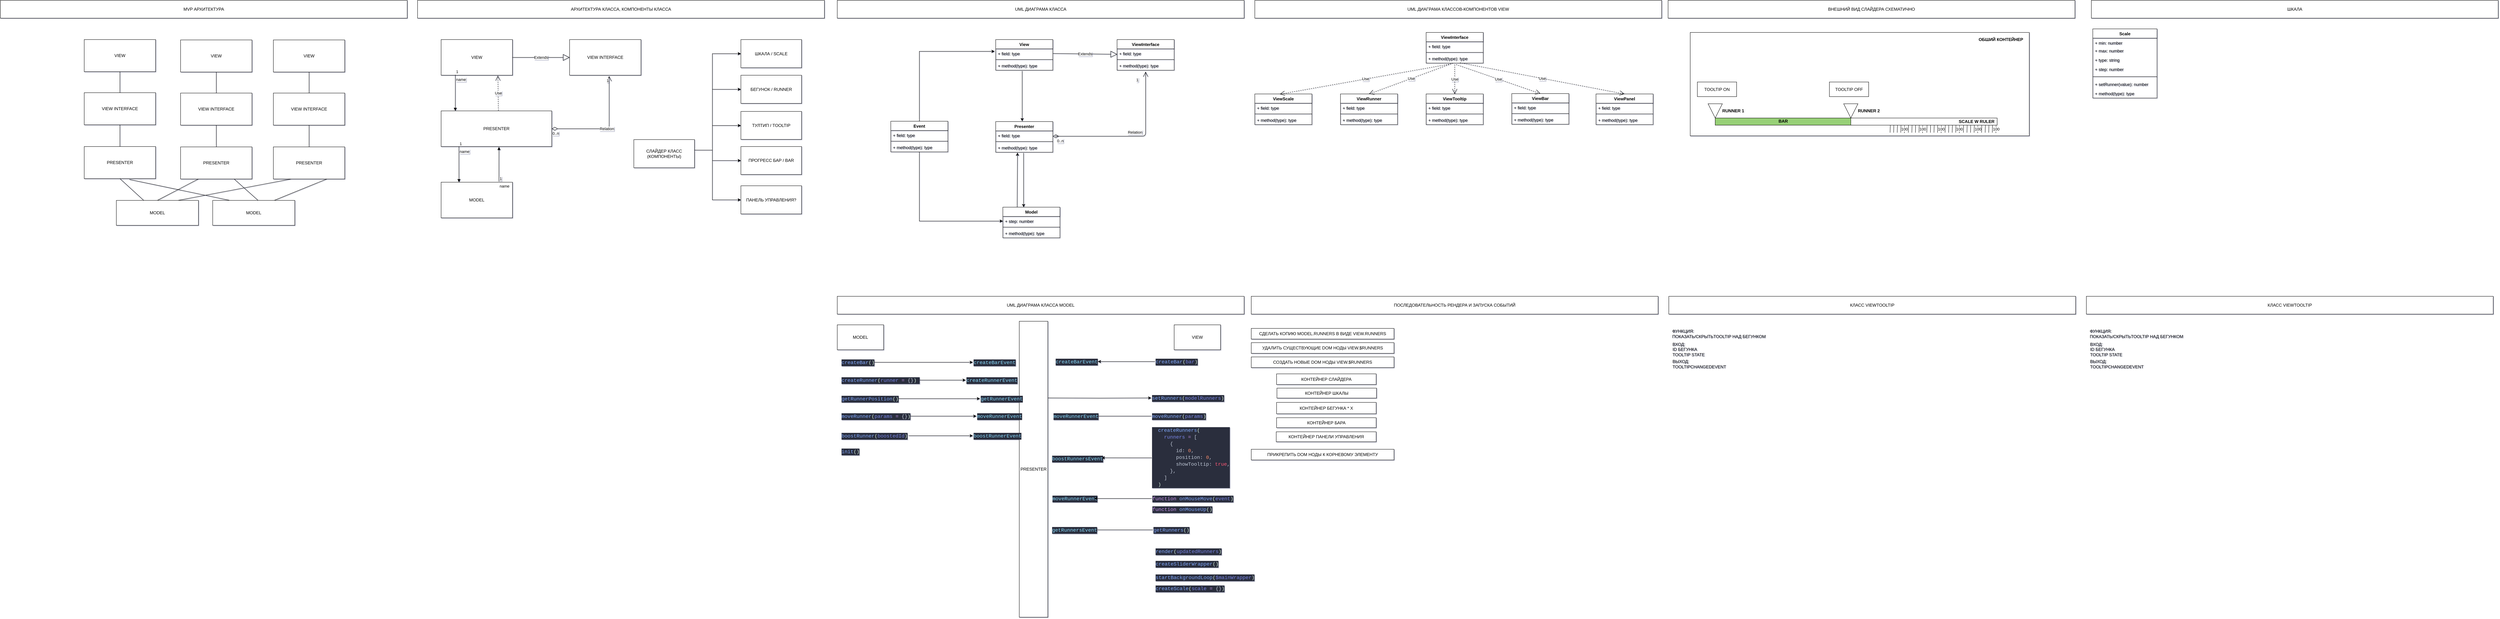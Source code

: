 <mxfile version="13.10.1" type="device"><diagram id="-biWiwkRALhkzraxLYSp" name="Арх (примитив)"><mxGraphModel dx="2747" dy="1263" grid="1" gridSize="10" guides="1" tooltips="1" connect="1" arrows="1" fold="1" page="1" pageScale="1" pageWidth="1169" pageHeight="827" math="0" shadow="1"><root><mxCell id="0"/><mxCell id="1" parent="0"/><mxCell id="qD2Gg-ufP_5F8WrhXXJH-65" value="&lt;br&gt;" style="rounded=0;whiteSpace=wrap;html=1;" parent="1" vertex="1"><mxGeometry x="4750" y="110" width="950" height="290" as="geometry"/></mxCell><mxCell id="7Jmr6lYia0e2FN5bKBXC-72" value="" style="edgeStyle=orthogonalEdgeStyle;rounded=0;orthogonalLoop=1;jettySize=auto;html=1;entryX=0;entryY=0.5;entryDx=0;entryDy=0;" parent="1" source="ljneWY9IvT1hFOkZf3Y_-5" target="7Jmr6lYia0e2FN5bKBXC-68" edge="1"><mxGeometry relative="1" as="geometry"><Array as="points"><mxPoint x="2010" y="440"/><mxPoint x="2010" y="170"/></Array></mxGeometry></mxCell><mxCell id="7Jmr6lYia0e2FN5bKBXC-74" value="" style="edgeStyle=orthogonalEdgeStyle;rounded=0;orthogonalLoop=1;jettySize=auto;html=1;entryX=0;entryY=0.5;entryDx=0;entryDy=0;" parent="1" source="ljneWY9IvT1hFOkZf3Y_-5" target="7Jmr6lYia0e2FN5bKBXC-73" edge="1"><mxGeometry relative="1" as="geometry"><Array as="points"><mxPoint x="2010" y="440"/><mxPoint x="2010" y="270"/></Array></mxGeometry></mxCell><mxCell id="7Jmr6lYia0e2FN5bKBXC-77" value="" style="edgeStyle=orthogonalEdgeStyle;rounded=0;orthogonalLoop=1;jettySize=auto;html=1;" parent="1" source="ljneWY9IvT1hFOkZf3Y_-5" target="7Jmr6lYia0e2FN5bKBXC-76" edge="1"><mxGeometry relative="1" as="geometry"><Array as="points"><mxPoint x="2010" y="440"/><mxPoint x="2010" y="371"/></Array></mxGeometry></mxCell><mxCell id="7Jmr6lYia0e2FN5bKBXC-81" value="" style="edgeStyle=orthogonalEdgeStyle;rounded=0;orthogonalLoop=1;jettySize=auto;html=1;entryX=0;entryY=0.5;entryDx=0;entryDy=0;" parent="1" source="ljneWY9IvT1hFOkZf3Y_-5" target="7Jmr6lYia0e2FN5bKBXC-80" edge="1"><mxGeometry relative="1" as="geometry"><Array as="points"><mxPoint x="2010" y="440"/><mxPoint x="2010" y="580"/></Array></mxGeometry></mxCell><mxCell id="7Jmr6lYia0e2FN5bKBXC-108" value="" style="edgeStyle=orthogonalEdgeStyle;rounded=0;orthogonalLoop=1;jettySize=auto;html=1;entryX=0;entryY=0.5;entryDx=0;entryDy=0;" parent="1" source="ljneWY9IvT1hFOkZf3Y_-5" target="7Jmr6lYia0e2FN5bKBXC-109" edge="1"><mxGeometry relative="1" as="geometry"><mxPoint x="2080" y="450" as="targetPoint"/><Array as="points"><mxPoint x="2010" y="440"/><mxPoint x="2010" y="469"/></Array></mxGeometry></mxCell><mxCell id="ljneWY9IvT1hFOkZf3Y_-5" value="СЛАЙДЕР КЛАСС (КОМПОНЕНТЫ)" style="rounded=0;whiteSpace=wrap;html=1;" parent="1" vertex="1"><mxGeometry x="1790" y="410.5" width="170" height="79" as="geometry"/></mxCell><mxCell id="ljneWY9IvT1hFOkZf3Y_-8" value="MODEL" style="rounded=0;whiteSpace=wrap;html=1;" parent="1" vertex="1"><mxGeometry x="340" y="581" width="230" height="70" as="geometry"/></mxCell><mxCell id="ljneWY9IvT1hFOkZf3Y_-6" value="MODEL" style="rounded=0;whiteSpace=wrap;html=1;" parent="1" vertex="1"><mxGeometry x="1250" y="530" width="200" height="100" as="geometry"/></mxCell><mxCell id="YqNOef4BHp7uNc27s0cS-1" value="PRESENTER" style="rounded=0;whiteSpace=wrap;html=1;" parent="1" vertex="1"><mxGeometry x="1250" y="330" width="310" height="100" as="geometry"/></mxCell><mxCell id="YqNOef4BHp7uNc27s0cS-2" value="VIEW" style="rounded=0;whiteSpace=wrap;html=1;" parent="1" vertex="1"><mxGeometry x="1250" y="130" width="200" height="100" as="geometry"/></mxCell><mxCell id="YqNOef4BHp7uNc27s0cS-14" value="VIEW INTERFACE" style="rounded=0;whiteSpace=wrap;html=1;" parent="1" vertex="1"><mxGeometry x="1610" y="130" width="200" height="100" as="geometry"/></mxCell><mxCell id="7Jmr6lYia0e2FN5bKBXC-8" value="VIEW" style="rounded=0;whiteSpace=wrap;html=1;" parent="1" vertex="1"><mxGeometry x="520" y="131" width="200" height="90" as="geometry"/></mxCell><mxCell id="7Jmr6lYia0e2FN5bKBXC-9" value="PRESENTER" style="rounded=0;whiteSpace=wrap;html=1;" parent="1" vertex="1"><mxGeometry x="520" y="431" width="200" height="90" as="geometry"/></mxCell><mxCell id="7Jmr6lYia0e2FN5bKBXC-10" value="VIEW INTERFACE" style="rounded=0;whiteSpace=wrap;html=1;" parent="1" vertex="1"><mxGeometry x="520" y="280" width="200" height="90" as="geometry"/></mxCell><mxCell id="7Jmr6lYia0e2FN5bKBXC-14" value="MODEL" style="rounded=0;whiteSpace=wrap;html=1;" parent="1" vertex="1"><mxGeometry x="610" y="581" width="230" height="70" as="geometry"/></mxCell><mxCell id="7Jmr6lYia0e2FN5bKBXC-16" value="" style="endArrow=none;html=1;entryX=0.5;entryY=0;entryDx=0;entryDy=0;exitX=0.5;exitY=1;exitDx=0;exitDy=0;" parent="1" source="7Jmr6lYia0e2FN5bKBXC-10" target="7Jmr6lYia0e2FN5bKBXC-9" edge="1"><mxGeometry width="50" height="50" relative="1" as="geometry"><mxPoint x="620" y="370" as="sourcePoint"/><mxPoint x="620" y="431" as="targetPoint"/></mxGeometry></mxCell><mxCell id="7Jmr6lYia0e2FN5bKBXC-17" value="" style="endArrow=none;html=1;exitX=0.5;exitY=1;exitDx=0;exitDy=0;entryX=0.5;entryY=0;entryDx=0;entryDy=0;" parent="1" source="7Jmr6lYia0e2FN5bKBXC-8" target="7Jmr6lYia0e2FN5bKBXC-10" edge="1"><mxGeometry width="50" height="50" relative="1" as="geometry"><mxPoint x="619.29" y="221" as="sourcePoint"/><mxPoint x="630" y="271" as="targetPoint"/></mxGeometry></mxCell><mxCell id="7Jmr6lYia0e2FN5bKBXC-29" value="VIEW" style="rounded=0;whiteSpace=wrap;html=1;" parent="1" vertex="1"><mxGeometry x="250" y="130" width="200" height="90" as="geometry"/></mxCell><mxCell id="7Jmr6lYia0e2FN5bKBXC-30" value="PRESENTER" style="rounded=0;whiteSpace=wrap;html=1;" parent="1" vertex="1"><mxGeometry x="250" y="430" width="200" height="90" as="geometry"/></mxCell><mxCell id="7Jmr6lYia0e2FN5bKBXC-31" value="VIEW INTERFACE" style="rounded=0;whiteSpace=wrap;html=1;" parent="1" vertex="1"><mxGeometry x="250" y="279" width="200" height="90" as="geometry"/></mxCell><mxCell id="7Jmr6lYia0e2FN5bKBXC-32" value="" style="endArrow=none;html=1;entryX=0.5;entryY=0;entryDx=0;entryDy=0;exitX=0.5;exitY=1;exitDx=0;exitDy=0;" parent="1" source="7Jmr6lYia0e2FN5bKBXC-31" target="7Jmr6lYia0e2FN5bKBXC-30" edge="1"><mxGeometry width="50" height="50" relative="1" as="geometry"><mxPoint x="350" y="369" as="sourcePoint"/><mxPoint x="350" y="430" as="targetPoint"/></mxGeometry></mxCell><mxCell id="7Jmr6lYia0e2FN5bKBXC-33" value="" style="endArrow=none;html=1;exitX=0.5;exitY=1;exitDx=0;exitDy=0;entryX=0.5;entryY=0;entryDx=0;entryDy=0;" parent="1" source="7Jmr6lYia0e2FN5bKBXC-29" target="7Jmr6lYia0e2FN5bKBXC-31" edge="1"><mxGeometry width="50" height="50" relative="1" as="geometry"><mxPoint x="349.29" y="220" as="sourcePoint"/><mxPoint x="360" y="270" as="targetPoint"/></mxGeometry></mxCell><mxCell id="7Jmr6lYia0e2FN5bKBXC-34" value="VIEW" style="rounded=0;whiteSpace=wrap;html=1;" parent="1" vertex="1"><mxGeometry x="780" y="131" width="200" height="90" as="geometry"/></mxCell><mxCell id="7Jmr6lYia0e2FN5bKBXC-35" value="PRESENTER" style="rounded=0;whiteSpace=wrap;html=1;" parent="1" vertex="1"><mxGeometry x="780" y="431" width="200" height="90" as="geometry"/></mxCell><mxCell id="7Jmr6lYia0e2FN5bKBXC-36" value="VIEW INTERFACE" style="rounded=0;whiteSpace=wrap;html=1;" parent="1" vertex="1"><mxGeometry x="780" y="280" width="200" height="90" as="geometry"/></mxCell><mxCell id="7Jmr6lYia0e2FN5bKBXC-37" value="" style="endArrow=none;html=1;entryX=0.5;entryY=0;entryDx=0;entryDy=0;exitX=0.5;exitY=1;exitDx=0;exitDy=0;" parent="1" source="7Jmr6lYia0e2FN5bKBXC-36" target="7Jmr6lYia0e2FN5bKBXC-35" edge="1"><mxGeometry width="50" height="50" relative="1" as="geometry"><mxPoint x="880" y="370" as="sourcePoint"/><mxPoint x="880" y="431" as="targetPoint"/></mxGeometry></mxCell><mxCell id="7Jmr6lYia0e2FN5bKBXC-38" value="" style="endArrow=none;html=1;exitX=0.5;exitY=1;exitDx=0;exitDy=0;entryX=0.5;entryY=0;entryDx=0;entryDy=0;" parent="1" source="7Jmr6lYia0e2FN5bKBXC-34" target="7Jmr6lYia0e2FN5bKBXC-36" edge="1"><mxGeometry width="50" height="50" relative="1" as="geometry"><mxPoint x="879.29" y="221" as="sourcePoint"/><mxPoint x="890" y="271" as="targetPoint"/></mxGeometry></mxCell><mxCell id="7Jmr6lYia0e2FN5bKBXC-39" value="" style="endArrow=none;html=1;entryX=0.5;entryY=1;entryDx=0;entryDy=0;" parent="1" source="ljneWY9IvT1hFOkZf3Y_-8" target="7Jmr6lYia0e2FN5bKBXC-30" edge="1"><mxGeometry width="50" height="50" relative="1" as="geometry"><mxPoint x="510" y="391" as="sourcePoint"/><mxPoint x="560" y="341" as="targetPoint"/></mxGeometry></mxCell><mxCell id="7Jmr6lYia0e2FN5bKBXC-40" value="" style="endArrow=none;html=1;exitX=0.5;exitY=0;exitDx=0;exitDy=0;entryX=0.25;entryY=1;entryDx=0;entryDy=0;" parent="1" source="ljneWY9IvT1hFOkZf3Y_-8" target="7Jmr6lYia0e2FN5bKBXC-9" edge="1"><mxGeometry width="50" height="50" relative="1" as="geometry"><mxPoint x="510" y="391" as="sourcePoint"/><mxPoint x="560" y="341" as="targetPoint"/></mxGeometry></mxCell><mxCell id="7Jmr6lYia0e2FN5bKBXC-41" value="" style="endArrow=none;html=1;exitX=0.75;exitY=0;exitDx=0;exitDy=0;entryX=0.25;entryY=1;entryDx=0;entryDy=0;" parent="1" source="ljneWY9IvT1hFOkZf3Y_-8" target="7Jmr6lYia0e2FN5bKBXC-35" edge="1"><mxGeometry width="50" height="50" relative="1" as="geometry"><mxPoint x="510" y="391" as="sourcePoint"/><mxPoint x="560" y="341" as="targetPoint"/></mxGeometry></mxCell><mxCell id="7Jmr6lYia0e2FN5bKBXC-42" value="" style="endArrow=none;html=1;exitX=0.75;exitY=0;exitDx=0;exitDy=0;entryX=0.75;entryY=1;entryDx=0;entryDy=0;" parent="1" source="7Jmr6lYia0e2FN5bKBXC-14" target="7Jmr6lYia0e2FN5bKBXC-35" edge="1"><mxGeometry width="50" height="50" relative="1" as="geometry"><mxPoint x="510" y="391" as="sourcePoint"/><mxPoint x="560" y="341" as="targetPoint"/></mxGeometry></mxCell><mxCell id="7Jmr6lYia0e2FN5bKBXC-43" value="" style="endArrow=none;html=1;exitX=0.551;exitY=-0.005;exitDx=0;exitDy=0;exitPerimeter=0;entryX=0.75;entryY=1;entryDx=0;entryDy=0;" parent="1" source="7Jmr6lYia0e2FN5bKBXC-14" target="7Jmr6lYia0e2FN5bKBXC-9" edge="1"><mxGeometry width="50" height="50" relative="1" as="geometry"><mxPoint x="510" y="391" as="sourcePoint"/><mxPoint x="560" y="341" as="targetPoint"/></mxGeometry></mxCell><mxCell id="7Jmr6lYia0e2FN5bKBXC-44" value="" style="endArrow=none;html=1;exitX=0.203;exitY=-0.005;exitDx=0;exitDy=0;exitPerimeter=0;entryX=0.633;entryY=1.026;entryDx=0;entryDy=0;entryPerimeter=0;" parent="1" source="7Jmr6lYia0e2FN5bKBXC-14" target="7Jmr6lYia0e2FN5bKBXC-30" edge="1"><mxGeometry width="50" height="50" relative="1" as="geometry"><mxPoint x="510" y="391" as="sourcePoint"/><mxPoint x="560" y="341" as="targetPoint"/></mxGeometry></mxCell><mxCell id="7Jmr6lYia0e2FN5bKBXC-51" value="Extends" style="endArrow=block;endSize=16;endFill=0;html=1;exitX=1;exitY=0.5;exitDx=0;exitDy=0;entryX=0;entryY=0.5;entryDx=0;entryDy=0;" parent="1" source="YqNOef4BHp7uNc27s0cS-2" target="YqNOef4BHp7uNc27s0cS-14" edge="1"><mxGeometry width="160" relative="1" as="geometry"><mxPoint x="1475" y="228.57" as="sourcePoint"/><mxPoint x="1635" y="228.57" as="targetPoint"/></mxGeometry></mxCell><mxCell id="7Jmr6lYia0e2FN5bKBXC-52" value="Use" style="endArrow=open;endSize=12;dashed=1;html=1;exitX=0.517;exitY=-0.01;exitDx=0;exitDy=0;exitPerimeter=0;entryX=0.795;entryY=1.01;entryDx=0;entryDy=0;entryPerimeter=0;" parent="1" source="YqNOef4BHp7uNc27s0cS-1" target="YqNOef4BHp7uNc27s0cS-2" edge="1"><mxGeometry width="160" relative="1" as="geometry"><mxPoint x="1340" y="290" as="sourcePoint"/><mxPoint x="1500" y="290" as="targetPoint"/></mxGeometry></mxCell><mxCell id="7Jmr6lYia0e2FN5bKBXC-53" value="name" style="endArrow=block;endFill=1;html=1;edgeStyle=orthogonalEdgeStyle;align=left;verticalAlign=top;exitX=0.199;exitY=0.988;exitDx=0;exitDy=0;exitPerimeter=0;entryX=0.128;entryY=0;entryDx=0;entryDy=0;entryPerimeter=0;" parent="1" source="YqNOef4BHp7uNc27s0cS-2" target="YqNOef4BHp7uNc27s0cS-1" edge="1"><mxGeometry x="-1" relative="1" as="geometry"><mxPoint x="1210" y="280" as="sourcePoint"/><mxPoint x="1370" y="280" as="targetPoint"/></mxGeometry></mxCell><mxCell id="7Jmr6lYia0e2FN5bKBXC-54" value="1" style="edgeLabel;resizable=0;html=1;align=left;verticalAlign=bottom;" parent="7Jmr6lYia0e2FN5bKBXC-53" connectable="0" vertex="1"><mxGeometry x="-1" relative="1" as="geometry"/></mxCell><mxCell id="7Jmr6lYia0e2FN5bKBXC-55" value="name" style="endArrow=block;endFill=1;html=1;edgeStyle=orthogonalEdgeStyle;align=left;verticalAlign=top;exitX=0.81;exitY=-0.02;exitDx=0;exitDy=0;exitPerimeter=0;entryX=0.523;entryY=1.01;entryDx=0;entryDy=0;entryPerimeter=0;" parent="1" source="ljneWY9IvT1hFOkZf3Y_-6" target="YqNOef4BHp7uNc27s0cS-1" edge="1"><mxGeometry x="-1" relative="1" as="geometry"><mxPoint x="1380" y="490" as="sourcePoint"/><mxPoint x="1540" y="490" as="targetPoint"/></mxGeometry></mxCell><mxCell id="7Jmr6lYia0e2FN5bKBXC-56" value="1" style="edgeLabel;resizable=0;html=1;align=left;verticalAlign=bottom;" parent="7Jmr6lYia0e2FN5bKBXC-55" connectable="0" vertex="1"><mxGeometry x="-1" relative="1" as="geometry"/></mxCell><mxCell id="7Jmr6lYia0e2FN5bKBXC-63" value="name" style="endArrow=block;endFill=1;html=1;edgeStyle=orthogonalEdgeStyle;align=left;verticalAlign=top;exitX=0.161;exitY=1.005;exitDx=0;exitDy=0;exitPerimeter=0;entryX=0.25;entryY=0;entryDx=0;entryDy=0;" parent="1" source="YqNOef4BHp7uNc27s0cS-1" target="ljneWY9IvT1hFOkZf3Y_-6" edge="1"><mxGeometry x="-1" relative="1" as="geometry"><mxPoint x="1640" y="380" as="sourcePoint"/><mxPoint x="1800" y="380" as="targetPoint"/></mxGeometry></mxCell><mxCell id="7Jmr6lYia0e2FN5bKBXC-64" value="1" style="edgeLabel;resizable=0;html=1;align=left;verticalAlign=bottom;" parent="7Jmr6lYia0e2FN5bKBXC-63" connectable="0" vertex="1"><mxGeometry x="-1" relative="1" as="geometry"/></mxCell><mxCell id="7Jmr6lYia0e2FN5bKBXC-65" value="Relation" style="endArrow=open;html=1;endSize=12;startArrow=diamondThin;startSize=14;startFill=0;edgeStyle=orthogonalEdgeStyle;exitX=1;exitY=0.5;exitDx=0;exitDy=0;entryX=0.554;entryY=1.025;entryDx=0;entryDy=0;entryPerimeter=0;" parent="1" source="YqNOef4BHp7uNc27s0cS-1" target="YqNOef4BHp7uNc27s0cS-14" edge="1"><mxGeometry relative="1" as="geometry"><mxPoint x="1820" y="290" as="sourcePoint"/><mxPoint x="1980" y="290" as="targetPoint"/></mxGeometry></mxCell><mxCell id="7Jmr6lYia0e2FN5bKBXC-66" value="0..n" style="edgeLabel;resizable=0;html=1;align=left;verticalAlign=top;" parent="7Jmr6lYia0e2FN5bKBXC-65" connectable="0" vertex="1"><mxGeometry x="-1" relative="1" as="geometry"/></mxCell><mxCell id="7Jmr6lYia0e2FN5bKBXC-67" value="1" style="edgeLabel;resizable=0;html=1;align=right;verticalAlign=top;" parent="7Jmr6lYia0e2FN5bKBXC-65" connectable="0" vertex="1"><mxGeometry x="1" relative="1" as="geometry"/></mxCell><mxCell id="7Jmr6lYia0e2FN5bKBXC-68" value="ШКАЛА / SCALE" style="rounded=0;whiteSpace=wrap;html=1;" parent="1" vertex="1"><mxGeometry x="2090" y="130" width="170" height="79" as="geometry"/></mxCell><mxCell id="7Jmr6lYia0e2FN5bKBXC-73" value="&lt;span&gt;БЕГУНОК / RUNNER&lt;/span&gt;" style="rounded=0;whiteSpace=wrap;html=1;" parent="1" vertex="1"><mxGeometry x="2090" y="230" width="170" height="79" as="geometry"/></mxCell><mxCell id="7Jmr6lYia0e2FN5bKBXC-76" value="ТУЛТИП / TOOLTIP" style="rounded=0;whiteSpace=wrap;html=1;" parent="1" vertex="1"><mxGeometry x="2090" y="331.5" width="170" height="78.5" as="geometry"/></mxCell><mxCell id="7Jmr6lYia0e2FN5bKBXC-80" value="ПАНЕЛЬ УПРАВЛЕНИЯ?" style="whiteSpace=wrap;html=1;rounded=0;" parent="1" vertex="1"><mxGeometry x="2090" y="540" width="170" height="79" as="geometry"/></mxCell><mxCell id="7Jmr6lYia0e2FN5bKBXC-85" value="ВНЕШНИЙ ВИД СЛАЙДЕРА СХЕМАТИЧНО" style="rounded=0;whiteSpace=wrap;html=1;" parent="1" vertex="1"><mxGeometry x="4688" y="20" width="1140" height="50" as="geometry"/></mxCell><mxCell id="7Jmr6lYia0e2FN5bKBXC-98" value="ШКАЛА" style="rounded=0;whiteSpace=wrap;html=1;" parent="1" vertex="1"><mxGeometry x="5874" y="20" width="1140" height="50" as="geometry"/></mxCell><mxCell id="7Jmr6lYia0e2FN5bKBXC-99" value="Scale" style="swimlane;fontStyle=1;align=center;verticalAlign=top;childLayout=stackLayout;horizontal=1;startSize=26;horizontalStack=0;resizeParent=1;resizeParentMax=0;resizeLast=0;collapsible=1;marginBottom=0;" parent="1" vertex="1"><mxGeometry x="5878" y="100" width="180" height="194" as="geometry"/></mxCell><mxCell id="7Jmr6lYia0e2FN5bKBXC-100" value="+ min: number" style="text;strokeColor=none;fillColor=none;align=left;verticalAlign=top;spacingLeft=4;spacingRight=4;overflow=hidden;rotatable=0;points=[[0,0.5],[1,0.5]];portConstraint=eastwest;" parent="7Jmr6lYia0e2FN5bKBXC-99" vertex="1"><mxGeometry y="26" width="180" height="22" as="geometry"/></mxCell><mxCell id="7Jmr6lYia0e2FN5bKBXC-101" value="+ max: number" style="text;strokeColor=none;fillColor=none;align=left;verticalAlign=top;spacingLeft=4;spacingRight=4;overflow=hidden;rotatable=0;points=[[0,0.5],[1,0.5]];portConstraint=eastwest;" parent="7Jmr6lYia0e2FN5bKBXC-99" vertex="1"><mxGeometry y="48" width="180" height="26" as="geometry"/></mxCell><mxCell id="7Jmr6lYia0e2FN5bKBXC-105" value="+ type: string" style="text;strokeColor=none;fillColor=none;align=left;verticalAlign=top;spacingLeft=4;spacingRight=4;overflow=hidden;rotatable=0;points=[[0,0.5],[1,0.5]];portConstraint=eastwest;" parent="7Jmr6lYia0e2FN5bKBXC-99" vertex="1"><mxGeometry y="74" width="180" height="26" as="geometry"/></mxCell><mxCell id="7Jmr6lYia0e2FN5bKBXC-106" value="+ step: number" style="text;strokeColor=none;fillColor=none;align=left;verticalAlign=top;spacingLeft=4;spacingRight=4;overflow=hidden;rotatable=0;points=[[0,0.5],[1,0.5]];portConstraint=eastwest;" parent="7Jmr6lYia0e2FN5bKBXC-99" vertex="1"><mxGeometry y="100" width="180" height="26" as="geometry"/></mxCell><mxCell id="7Jmr6lYia0e2FN5bKBXC-102" value="" style="line;strokeWidth=1;fillColor=none;align=left;verticalAlign=middle;spacingTop=-1;spacingLeft=3;spacingRight=3;rotatable=0;labelPosition=right;points=[];portConstraint=eastwest;" parent="7Jmr6lYia0e2FN5bKBXC-99" vertex="1"><mxGeometry y="126" width="180" height="16" as="geometry"/></mxCell><mxCell id="7Jmr6lYia0e2FN5bKBXC-103" value="+ setRunner(value): number" style="text;strokeColor=none;fillColor=none;align=left;verticalAlign=top;spacingLeft=4;spacingRight=4;overflow=hidden;rotatable=0;points=[[0,0.5],[1,0.5]];portConstraint=eastwest;" parent="7Jmr6lYia0e2FN5bKBXC-99" vertex="1"><mxGeometry y="142" width="180" height="26" as="geometry"/></mxCell><mxCell id="7Jmr6lYia0e2FN5bKBXC-104" value="+ method(type): type" style="text;strokeColor=none;fillColor=none;align=left;verticalAlign=top;spacingLeft=4;spacingRight=4;overflow=hidden;rotatable=0;points=[[0,0.5],[1,0.5]];portConstraint=eastwest;" parent="7Jmr6lYia0e2FN5bKBXC-99" vertex="1"><mxGeometry y="168" width="180" height="26" as="geometry"/></mxCell><mxCell id="7Jmr6lYia0e2FN5bKBXC-109" value="&lt;span&gt;ПРОГРЕСС БАР / BAR&lt;/span&gt;" style="rounded=0;whiteSpace=wrap;html=1;" parent="1" vertex="1"><mxGeometry x="2090" y="430" width="170" height="78.5" as="geometry"/></mxCell><mxCell id="7Jmr6lYia0e2FN5bKBXC-110" value="UML ДИАГРАМА КЛАССА" style="rounded=0;whiteSpace=wrap;html=1;" parent="1" vertex="1"><mxGeometry x="2360" y="20" width="1140" height="50" as="geometry"/></mxCell><mxCell id="7Jmr6lYia0e2FN5bKBXC-111" value="Model" style="swimlane;fontStyle=1;align=center;verticalAlign=top;childLayout=stackLayout;horizontal=1;startSize=26;horizontalStack=0;resizeParent=1;resizeParentMax=0;resizeLast=0;collapsible=1;marginBottom=0;" parent="1" vertex="1"><mxGeometry x="2824" y="600" width="160" height="86" as="geometry"/></mxCell><mxCell id="7Jmr6lYia0e2FN5bKBXC-112" value="+ step: number" style="text;strokeColor=none;fillColor=none;align=left;verticalAlign=top;spacingLeft=4;spacingRight=4;overflow=hidden;rotatable=0;points=[[0,0.5],[1,0.5]];portConstraint=eastwest;" parent="7Jmr6lYia0e2FN5bKBXC-111" vertex="1"><mxGeometry y="26" width="160" height="26" as="geometry"/></mxCell><mxCell id="7Jmr6lYia0e2FN5bKBXC-113" value="" style="line;strokeWidth=1;fillColor=none;align=left;verticalAlign=middle;spacingTop=-1;spacingLeft=3;spacingRight=3;rotatable=0;labelPosition=right;points=[];portConstraint=eastwest;" parent="7Jmr6lYia0e2FN5bKBXC-111" vertex="1"><mxGeometry y="52" width="160" height="8" as="geometry"/></mxCell><mxCell id="7Jmr6lYia0e2FN5bKBXC-114" value="+ method(type): type" style="text;strokeColor=none;fillColor=none;align=left;verticalAlign=top;spacingLeft=4;spacingRight=4;overflow=hidden;rotatable=0;points=[[0,0.5],[1,0.5]];portConstraint=eastwest;" parent="7Jmr6lYia0e2FN5bKBXC-111" vertex="1"><mxGeometry y="60" width="160" height="26" as="geometry"/></mxCell><mxCell id="7Jmr6lYia0e2FN5bKBXC-115" value="Presenter" style="swimlane;fontStyle=1;align=center;verticalAlign=top;childLayout=stackLayout;horizontal=1;startSize=26;horizontalStack=0;resizeParent=1;resizeParentMax=0;resizeLast=0;collapsible=1;marginBottom=0;" parent="1" vertex="1"><mxGeometry x="2804" y="360" width="160" height="86" as="geometry"/></mxCell><mxCell id="7Jmr6lYia0e2FN5bKBXC-116" value="+ field: type" style="text;strokeColor=none;fillColor=none;align=left;verticalAlign=top;spacingLeft=4;spacingRight=4;overflow=hidden;rotatable=0;points=[[0,0.5],[1,0.5]];portConstraint=eastwest;" parent="7Jmr6lYia0e2FN5bKBXC-115" vertex="1"><mxGeometry y="26" width="160" height="26" as="geometry"/></mxCell><mxCell id="7Jmr6lYia0e2FN5bKBXC-117" value="" style="line;strokeWidth=1;fillColor=none;align=left;verticalAlign=middle;spacingTop=-1;spacingLeft=3;spacingRight=3;rotatable=0;labelPosition=right;points=[];portConstraint=eastwest;" parent="7Jmr6lYia0e2FN5bKBXC-115" vertex="1"><mxGeometry y="52" width="160" height="8" as="geometry"/></mxCell><mxCell id="7Jmr6lYia0e2FN5bKBXC-118" value="+ method(type): type" style="text;strokeColor=none;fillColor=none;align=left;verticalAlign=top;spacingLeft=4;spacingRight=4;overflow=hidden;rotatable=0;points=[[0,0.5],[1,0.5]];portConstraint=eastwest;" parent="7Jmr6lYia0e2FN5bKBXC-115" vertex="1"><mxGeometry y="60" width="160" height="26" as="geometry"/></mxCell><mxCell id="7Jmr6lYia0e2FN5bKBXC-119" value="View" style="swimlane;fontStyle=1;align=center;verticalAlign=top;childLayout=stackLayout;horizontal=1;startSize=26;horizontalStack=0;resizeParent=1;resizeParentMax=0;resizeLast=0;collapsible=1;marginBottom=0;" parent="1" vertex="1"><mxGeometry x="2804" y="130" width="160" height="86" as="geometry"/></mxCell><mxCell id="7Jmr6lYia0e2FN5bKBXC-120" value="+ field: type" style="text;strokeColor=none;fillColor=none;align=left;verticalAlign=top;spacingLeft=4;spacingRight=4;overflow=hidden;rotatable=0;points=[[0,0.5],[1,0.5]];portConstraint=eastwest;" parent="7Jmr6lYia0e2FN5bKBXC-119" vertex="1"><mxGeometry y="26" width="160" height="26" as="geometry"/></mxCell><mxCell id="7Jmr6lYia0e2FN5bKBXC-121" value="" style="line;strokeWidth=1;fillColor=none;align=left;verticalAlign=middle;spacingTop=-1;spacingLeft=3;spacingRight=3;rotatable=0;labelPosition=right;points=[];portConstraint=eastwest;" parent="7Jmr6lYia0e2FN5bKBXC-119" vertex="1"><mxGeometry y="52" width="160" height="8" as="geometry"/></mxCell><mxCell id="7Jmr6lYia0e2FN5bKBXC-122" value="+ method(type): type" style="text;strokeColor=none;fillColor=none;align=left;verticalAlign=top;spacingLeft=4;spacingRight=4;overflow=hidden;rotatable=0;points=[[0,0.5],[1,0.5]];portConstraint=eastwest;" parent="7Jmr6lYia0e2FN5bKBXC-119" vertex="1"><mxGeometry y="60" width="160" height="26" as="geometry"/></mxCell><mxCell id="qD2Gg-ufP_5F8WrhXXJH-2" value="Extends" style="endArrow=block;endSize=16;endFill=0;html=1;exitX=1;exitY=0.5;exitDx=0;exitDy=0;entryX=0.002;entryY=0.583;entryDx=0;entryDy=0;entryPerimeter=0;" parent="1" source="7Jmr6lYia0e2FN5bKBXC-120" target="qD2Gg-ufP_5F8WrhXXJH-7" edge="1"><mxGeometry width="160" relative="1" as="geometry"><mxPoint x="2380" y="243.5" as="sourcePoint"/><mxPoint x="2540" y="243.5" as="targetPoint"/></mxGeometry></mxCell><mxCell id="qD2Gg-ufP_5F8WrhXXJH-3" value="Relation" style="endArrow=open;html=1;endSize=12;startArrow=diamondThin;startSize=14;startFill=0;edgeStyle=orthogonalEdgeStyle;entryX=0.5;entryY=1.154;entryDx=0;entryDy=0;entryPerimeter=0;" parent="1" target="qD2Gg-ufP_5F8WrhXXJH-9" edge="1"><mxGeometry x="0.042" y="11" relative="1" as="geometry"><mxPoint x="2964" y="401" as="sourcePoint"/><mxPoint x="2720" y="274.2" as="targetPoint"/><Array as="points"><mxPoint x="2967" y="401"/><mxPoint x="3224" y="401"/></Array><mxPoint as="offset"/></mxGeometry></mxCell><mxCell id="qD2Gg-ufP_5F8WrhXXJH-4" value="0..n" style="edgeLabel;resizable=0;html=1;align=left;verticalAlign=top;" parent="qD2Gg-ufP_5F8WrhXXJH-3" connectable="0" vertex="1"><mxGeometry x="-1" relative="1" as="geometry"><mxPoint x="10" as="offset"/></mxGeometry></mxCell><mxCell id="qD2Gg-ufP_5F8WrhXXJH-5" value="1" style="edgeLabel;resizable=0;html=1;align=right;verticalAlign=top;" parent="qD2Gg-ufP_5F8WrhXXJH-3" connectable="0" vertex="1"><mxGeometry x="1" relative="1" as="geometry"><mxPoint x="-20" y="10" as="offset"/></mxGeometry></mxCell><mxCell id="qD2Gg-ufP_5F8WrhXXJH-6" value="ViewInterface" style="swimlane;fontStyle=1;align=center;verticalAlign=top;childLayout=stackLayout;horizontal=1;startSize=26;horizontalStack=0;resizeParent=1;resizeParentMax=0;resizeLast=0;collapsible=1;marginBottom=0;" parent="1" vertex="1"><mxGeometry x="3144" y="130" width="160" height="86" as="geometry"/></mxCell><mxCell id="qD2Gg-ufP_5F8WrhXXJH-7" value="+ field: type" style="text;strokeColor=none;fillColor=none;align=left;verticalAlign=top;spacingLeft=4;spacingRight=4;overflow=hidden;rotatable=0;points=[[0,0.5],[1,0.5]];portConstraint=eastwest;" parent="qD2Gg-ufP_5F8WrhXXJH-6" vertex="1"><mxGeometry y="26" width="160" height="26" as="geometry"/></mxCell><mxCell id="qD2Gg-ufP_5F8WrhXXJH-8" value="" style="line;strokeWidth=1;fillColor=none;align=left;verticalAlign=middle;spacingTop=-1;spacingLeft=3;spacingRight=3;rotatable=0;labelPosition=right;points=[];portConstraint=eastwest;" parent="qD2Gg-ufP_5F8WrhXXJH-6" vertex="1"><mxGeometry y="52" width="160" height="8" as="geometry"/></mxCell><mxCell id="qD2Gg-ufP_5F8WrhXXJH-9" value="+ method(type): type" style="text;strokeColor=none;fillColor=none;align=left;verticalAlign=top;spacingLeft=4;spacingRight=4;overflow=hidden;rotatable=0;points=[[0,0.5],[1,0.5]];portConstraint=eastwest;" parent="qD2Gg-ufP_5F8WrhXXJH-6" vertex="1"><mxGeometry y="60" width="160" height="26" as="geometry"/></mxCell><mxCell id="qD2Gg-ufP_5F8WrhXXJH-18" value="" style="edgeStyle=orthogonalEdgeStyle;rounded=0;orthogonalLoop=1;jettySize=auto;html=1;entryX=-0.019;entryY=0.269;entryDx=0;entryDy=0;entryPerimeter=0;" parent="1" source="qD2Gg-ufP_5F8WrhXXJH-10" target="7Jmr6lYia0e2FN5bKBXC-120" edge="1"><mxGeometry relative="1" as="geometry"><mxPoint x="3220" y="207" as="targetPoint"/></mxGeometry></mxCell><mxCell id="qD2Gg-ufP_5F8WrhXXJH-10" value="Event" style="swimlane;fontStyle=1;align=center;verticalAlign=top;childLayout=stackLayout;horizontal=1;startSize=26;horizontalStack=0;resizeParent=1;resizeParentMax=0;resizeLast=0;collapsible=1;marginBottom=0;" parent="1" vertex="1"><mxGeometry x="2510" y="359" width="160" height="86" as="geometry"/></mxCell><mxCell id="qD2Gg-ufP_5F8WrhXXJH-11" value="+ field: type" style="text;strokeColor=none;fillColor=none;align=left;verticalAlign=top;spacingLeft=4;spacingRight=4;overflow=hidden;rotatable=0;points=[[0,0.5],[1,0.5]];portConstraint=eastwest;" parent="qD2Gg-ufP_5F8WrhXXJH-10" vertex="1"><mxGeometry y="26" width="160" height="26" as="geometry"/></mxCell><mxCell id="qD2Gg-ufP_5F8WrhXXJH-12" value="" style="line;strokeWidth=1;fillColor=none;align=left;verticalAlign=middle;spacingTop=-1;spacingLeft=3;spacingRight=3;rotatable=0;labelPosition=right;points=[];portConstraint=eastwest;" parent="qD2Gg-ufP_5F8WrhXXJH-10" vertex="1"><mxGeometry y="52" width="160" height="8" as="geometry"/></mxCell><mxCell id="qD2Gg-ufP_5F8WrhXXJH-13" value="+ method(type): type" style="text;strokeColor=none;fillColor=none;align=left;verticalAlign=top;spacingLeft=4;spacingRight=4;overflow=hidden;rotatable=0;points=[[0,0.5],[1,0.5]];portConstraint=eastwest;" parent="qD2Gg-ufP_5F8WrhXXJH-10" vertex="1"><mxGeometry y="60" width="160" height="26" as="geometry"/></mxCell><mxCell id="qD2Gg-ufP_5F8WrhXXJH-19" value="" style="edgeStyle=orthogonalEdgeStyle;rounded=0;orthogonalLoop=1;jettySize=auto;html=1;" parent="1" source="qD2Gg-ufP_5F8WrhXXJH-10" target="7Jmr6lYia0e2FN5bKBXC-112" edge="1"><mxGeometry relative="1" as="geometry"><mxPoint x="3230" y="394" as="sourcePoint"/><mxPoint x="3050" y="183" as="targetPoint"/></mxGeometry></mxCell><mxCell id="qD2Gg-ufP_5F8WrhXXJH-22" value="ViewScale&#10;" style="swimlane;fontStyle=1;align=center;verticalAlign=top;childLayout=stackLayout;horizontal=1;startSize=26;horizontalStack=0;resizeParent=1;resizeParentMax=0;resizeLast=0;collapsible=1;marginBottom=0;" parent="1" vertex="1"><mxGeometry x="3530" y="282.5" width="160" height="86" as="geometry"/></mxCell><mxCell id="qD2Gg-ufP_5F8WrhXXJH-23" value="+ field: type" style="text;strokeColor=none;fillColor=none;align=left;verticalAlign=top;spacingLeft=4;spacingRight=4;overflow=hidden;rotatable=0;points=[[0,0.5],[1,0.5]];portConstraint=eastwest;" parent="qD2Gg-ufP_5F8WrhXXJH-22" vertex="1"><mxGeometry y="26" width="160" height="26" as="geometry"/></mxCell><mxCell id="qD2Gg-ufP_5F8WrhXXJH-24" value="" style="line;strokeWidth=1;fillColor=none;align=left;verticalAlign=middle;spacingTop=-1;spacingLeft=3;spacingRight=3;rotatable=0;labelPosition=right;points=[];portConstraint=eastwest;" parent="qD2Gg-ufP_5F8WrhXXJH-22" vertex="1"><mxGeometry y="52" width="160" height="8" as="geometry"/></mxCell><mxCell id="qD2Gg-ufP_5F8WrhXXJH-25" value="+ method(type): type" style="text;strokeColor=none;fillColor=none;align=left;verticalAlign=top;spacingLeft=4;spacingRight=4;overflow=hidden;rotatable=0;points=[[0,0.5],[1,0.5]];portConstraint=eastwest;" parent="qD2Gg-ufP_5F8WrhXXJH-22" vertex="1"><mxGeometry y="60" width="160" height="26" as="geometry"/></mxCell><mxCell id="qD2Gg-ufP_5F8WrhXXJH-26" value="ViewRunner&#10;" style="swimlane;fontStyle=1;align=center;verticalAlign=top;childLayout=stackLayout;horizontal=1;startSize=26;horizontalStack=0;resizeParent=1;resizeParentMax=0;resizeLast=0;collapsible=1;marginBottom=0;" parent="1" vertex="1"><mxGeometry x="3770" y="282.5" width="160" height="86" as="geometry"/></mxCell><mxCell id="qD2Gg-ufP_5F8WrhXXJH-27" value="+ field: type" style="text;strokeColor=none;fillColor=none;align=left;verticalAlign=top;spacingLeft=4;spacingRight=4;overflow=hidden;rotatable=0;points=[[0,0.5],[1,0.5]];portConstraint=eastwest;" parent="qD2Gg-ufP_5F8WrhXXJH-26" vertex="1"><mxGeometry y="26" width="160" height="26" as="geometry"/></mxCell><mxCell id="qD2Gg-ufP_5F8WrhXXJH-28" value="" style="line;strokeWidth=1;fillColor=none;align=left;verticalAlign=middle;spacingTop=-1;spacingLeft=3;spacingRight=3;rotatable=0;labelPosition=right;points=[];portConstraint=eastwest;" parent="qD2Gg-ufP_5F8WrhXXJH-26" vertex="1"><mxGeometry y="52" width="160" height="8" as="geometry"/></mxCell><mxCell id="qD2Gg-ufP_5F8WrhXXJH-29" value="+ method(type): type" style="text;strokeColor=none;fillColor=none;align=left;verticalAlign=top;spacingLeft=4;spacingRight=4;overflow=hidden;rotatable=0;points=[[0,0.5],[1,0.5]];portConstraint=eastwest;" parent="qD2Gg-ufP_5F8WrhXXJH-26" vertex="1"><mxGeometry y="60" width="160" height="26" as="geometry"/></mxCell><mxCell id="qD2Gg-ufP_5F8WrhXXJH-30" value="ViewTooltip&#10;" style="swimlane;fontStyle=1;align=center;verticalAlign=top;childLayout=stackLayout;horizontal=1;startSize=26;horizontalStack=0;resizeParent=1;resizeParentMax=0;resizeLast=0;collapsible=1;marginBottom=0;" parent="1" vertex="1"><mxGeometry x="4010" y="282.5" width="160" height="86" as="geometry"/></mxCell><mxCell id="qD2Gg-ufP_5F8WrhXXJH-31" value="+ field: type" style="text;strokeColor=none;fillColor=none;align=left;verticalAlign=top;spacingLeft=4;spacingRight=4;overflow=hidden;rotatable=0;points=[[0,0.5],[1,0.5]];portConstraint=eastwest;" parent="qD2Gg-ufP_5F8WrhXXJH-30" vertex="1"><mxGeometry y="26" width="160" height="26" as="geometry"/></mxCell><mxCell id="qD2Gg-ufP_5F8WrhXXJH-32" value="" style="line;strokeWidth=1;fillColor=none;align=left;verticalAlign=middle;spacingTop=-1;spacingLeft=3;spacingRight=3;rotatable=0;labelPosition=right;points=[];portConstraint=eastwest;" parent="qD2Gg-ufP_5F8WrhXXJH-30" vertex="1"><mxGeometry y="52" width="160" height="8" as="geometry"/></mxCell><mxCell id="qD2Gg-ufP_5F8WrhXXJH-33" value="+ method(type): type" style="text;strokeColor=none;fillColor=none;align=left;verticalAlign=top;spacingLeft=4;spacingRight=4;overflow=hidden;rotatable=0;points=[[0,0.5],[1,0.5]];portConstraint=eastwest;" parent="qD2Gg-ufP_5F8WrhXXJH-30" vertex="1"><mxGeometry y="60" width="160" height="26" as="geometry"/></mxCell><mxCell id="qD2Gg-ufP_5F8WrhXXJH-34" value="ViewBar&#10;" style="swimlane;fontStyle=1;align=center;verticalAlign=top;childLayout=stackLayout;horizontal=1;startSize=26;horizontalStack=0;resizeParent=1;resizeParentMax=0;resizeLast=0;collapsible=1;marginBottom=0;" parent="1" vertex="1"><mxGeometry x="4250" y="281.5" width="160" height="86" as="geometry"/></mxCell><mxCell id="qD2Gg-ufP_5F8WrhXXJH-35" value="+ field: type" style="text;strokeColor=none;fillColor=none;align=left;verticalAlign=top;spacingLeft=4;spacingRight=4;overflow=hidden;rotatable=0;points=[[0,0.5],[1,0.5]];portConstraint=eastwest;" parent="qD2Gg-ufP_5F8WrhXXJH-34" vertex="1"><mxGeometry y="26" width="160" height="26" as="geometry"/></mxCell><mxCell id="qD2Gg-ufP_5F8WrhXXJH-36" value="" style="line;strokeWidth=1;fillColor=none;align=left;verticalAlign=middle;spacingTop=-1;spacingLeft=3;spacingRight=3;rotatable=0;labelPosition=right;points=[];portConstraint=eastwest;" parent="qD2Gg-ufP_5F8WrhXXJH-34" vertex="1"><mxGeometry y="52" width="160" height="8" as="geometry"/></mxCell><mxCell id="qD2Gg-ufP_5F8WrhXXJH-37" value="+ method(type): type" style="text;strokeColor=none;fillColor=none;align=left;verticalAlign=top;spacingLeft=4;spacingRight=4;overflow=hidden;rotatable=0;points=[[0,0.5],[1,0.5]];portConstraint=eastwest;" parent="qD2Gg-ufP_5F8WrhXXJH-34" vertex="1"><mxGeometry y="60" width="160" height="26" as="geometry"/></mxCell><mxCell id="qD2Gg-ufP_5F8WrhXXJH-38" value="ViewPanel&#10;" style="swimlane;fontStyle=1;align=center;verticalAlign=top;childLayout=stackLayout;horizontal=1;startSize=26;horizontalStack=0;resizeParent=1;resizeParentMax=0;resizeLast=0;collapsible=1;marginBottom=0;" parent="1" vertex="1"><mxGeometry x="4486" y="282.5" width="160" height="86" as="geometry"/></mxCell><mxCell id="qD2Gg-ufP_5F8WrhXXJH-39" value="+ field: type" style="text;strokeColor=none;fillColor=none;align=left;verticalAlign=top;spacingLeft=4;spacingRight=4;overflow=hidden;rotatable=0;points=[[0,0.5],[1,0.5]];portConstraint=eastwest;" parent="qD2Gg-ufP_5F8WrhXXJH-38" vertex="1"><mxGeometry y="26" width="160" height="26" as="geometry"/></mxCell><mxCell id="qD2Gg-ufP_5F8WrhXXJH-40" value="" style="line;strokeWidth=1;fillColor=none;align=left;verticalAlign=middle;spacingTop=-1;spacingLeft=3;spacingRight=3;rotatable=0;labelPosition=right;points=[];portConstraint=eastwest;" parent="qD2Gg-ufP_5F8WrhXXJH-38" vertex="1"><mxGeometry y="52" width="160" height="8" as="geometry"/></mxCell><mxCell id="qD2Gg-ufP_5F8WrhXXJH-41" value="+ method(type): type" style="text;strokeColor=none;fillColor=none;align=left;verticalAlign=top;spacingLeft=4;spacingRight=4;overflow=hidden;rotatable=0;points=[[0,0.5],[1,0.5]];portConstraint=eastwest;" parent="qD2Gg-ufP_5F8WrhXXJH-38" vertex="1"><mxGeometry y="60" width="160" height="26" as="geometry"/></mxCell><mxCell id="qD2Gg-ufP_5F8WrhXXJH-43" value="" style="endArrow=classic;html=1;exitX=0.463;exitY=1.077;exitDx=0;exitDy=0;exitPerimeter=0;entryX=0.463;entryY=-0.012;entryDx=0;entryDy=0;entryPerimeter=0;" parent="1" source="7Jmr6lYia0e2FN5bKBXC-122" target="7Jmr6lYia0e2FN5bKBXC-115" edge="1"><mxGeometry width="50" height="50" relative="1" as="geometry"><mxPoint x="2814" y="480" as="sourcePoint"/><mxPoint x="2864" y="430" as="targetPoint"/></mxGeometry></mxCell><mxCell id="qD2Gg-ufP_5F8WrhXXJH-44" value="" style="endArrow=classic;html=1;exitX=0.488;exitY=1.077;exitDx=0;exitDy=0;exitPerimeter=0;entryX=0.363;entryY=0;entryDx=0;entryDy=0;entryPerimeter=0;" parent="1" source="7Jmr6lYia0e2FN5bKBXC-118" target="7Jmr6lYia0e2FN5bKBXC-111" edge="1"><mxGeometry width="50" height="50" relative="1" as="geometry"><mxPoint x="2814" y="480" as="sourcePoint"/><mxPoint x="2864" y="430" as="targetPoint"/></mxGeometry></mxCell><mxCell id="qD2Gg-ufP_5F8WrhXXJH-45" value="" style="endArrow=classic;html=1;exitX=0.25;exitY=0;exitDx=0;exitDy=0;entryX=0.381;entryY=1.038;entryDx=0;entryDy=0;entryPerimeter=0;" parent="1" source="7Jmr6lYia0e2FN5bKBXC-111" target="7Jmr6lYia0e2FN5bKBXC-118" edge="1"><mxGeometry width="50" height="50" relative="1" as="geometry"><mxPoint x="3084" y="440" as="sourcePoint"/><mxPoint x="3134" y="390" as="targetPoint"/></mxGeometry></mxCell><mxCell id="qD2Gg-ufP_5F8WrhXXJH-46" value="MVP АРХИТЕКТУРА" style="rounded=0;whiteSpace=wrap;html=1;" parent="1" vertex="1"><mxGeometry x="15" y="20" width="1140" height="50" as="geometry"/></mxCell><mxCell id="qD2Gg-ufP_5F8WrhXXJH-47" value="АРХИТЕКТУРА КЛАССА, КОМПОНЕНТЫ КЛАССА" style="rounded=0;whiteSpace=wrap;html=1;" parent="1" vertex="1"><mxGeometry x="1184" y="20" width="1140" height="50" as="geometry"/></mxCell><mxCell id="qD2Gg-ufP_5F8WrhXXJH-48" value="UML ДИАГРАМА КЛАССОВ-КОМПОНЕНТОВ VIEW" style="rounded=0;whiteSpace=wrap;html=1;" parent="1" vertex="1"><mxGeometry x="3530" y="20" width="1140" height="50" as="geometry"/></mxCell><mxCell id="qD2Gg-ufP_5F8WrhXXJH-49" value="ViewInterface" style="swimlane;fontStyle=1;align=center;verticalAlign=top;childLayout=stackLayout;horizontal=1;startSize=26;horizontalStack=0;resizeParent=1;resizeParentMax=0;resizeLast=0;collapsible=1;marginBottom=0;" parent="1" vertex="1"><mxGeometry x="4010" y="110" width="160" height="86" as="geometry"/></mxCell><mxCell id="qD2Gg-ufP_5F8WrhXXJH-50" value="+ field: type" style="text;strokeColor=none;fillColor=none;align=left;verticalAlign=top;spacingLeft=4;spacingRight=4;overflow=hidden;rotatable=0;points=[[0,0.5],[1,0.5]];portConstraint=eastwest;" parent="qD2Gg-ufP_5F8WrhXXJH-49" vertex="1"><mxGeometry y="26" width="160" height="26" as="geometry"/></mxCell><mxCell id="qD2Gg-ufP_5F8WrhXXJH-51" value="" style="line;strokeWidth=1;fillColor=none;align=left;verticalAlign=middle;spacingTop=-1;spacingLeft=3;spacingRight=3;rotatable=0;labelPosition=right;points=[];portConstraint=eastwest;" parent="qD2Gg-ufP_5F8WrhXXJH-49" vertex="1"><mxGeometry y="52" width="160" height="8" as="geometry"/></mxCell><mxCell id="qD2Gg-ufP_5F8WrhXXJH-52" value="+ method(type): type" style="text;strokeColor=none;fillColor=none;align=left;verticalAlign=top;spacingLeft=4;spacingRight=4;overflow=hidden;rotatable=0;points=[[0,0.5],[1,0.5]];portConstraint=eastwest;" parent="qD2Gg-ufP_5F8WrhXXJH-49" vertex="1"><mxGeometry y="60" width="160" height="26" as="geometry"/></mxCell><mxCell id="qD2Gg-ufP_5F8WrhXXJH-60" value="Use" style="endArrow=open;endSize=12;dashed=1;html=1;exitX=0.438;exitY=1.077;exitDx=0;exitDy=0;exitPerimeter=0;entryX=0.438;entryY=0.006;entryDx=0;entryDy=0;entryPerimeter=0;" parent="1" source="qD2Gg-ufP_5F8WrhXXJH-52" target="qD2Gg-ufP_5F8WrhXXJH-22" edge="1"><mxGeometry width="160" relative="1" as="geometry"><mxPoint x="3970" y="470" as="sourcePoint"/><mxPoint x="4130" y="470" as="targetPoint"/></mxGeometry></mxCell><mxCell id="qD2Gg-ufP_5F8WrhXXJH-61" value="Use" style="endArrow=open;endSize=12;dashed=1;html=1;exitX=0.469;exitY=1;exitDx=0;exitDy=0;exitPerimeter=0;entryX=0.5;entryY=0;entryDx=0;entryDy=0;" parent="1" source="qD2Gg-ufP_5F8WrhXXJH-52" target="qD2Gg-ufP_5F8WrhXXJH-26" edge="1"><mxGeometry width="160" relative="1" as="geometry"><mxPoint x="4090.08" y="208.002" as="sourcePoint"/><mxPoint x="3610.08" y="293.016" as="targetPoint"/></mxGeometry></mxCell><mxCell id="qD2Gg-ufP_5F8WrhXXJH-62" value="Use" style="endArrow=open;endSize=12;dashed=1;html=1;exitX=0.5;exitY=1.154;exitDx=0;exitDy=0;exitPerimeter=0;entryX=0.5;entryY=0;entryDx=0;entryDy=0;" parent="1" source="qD2Gg-ufP_5F8WrhXXJH-52" target="qD2Gg-ufP_5F8WrhXXJH-30" edge="1"><mxGeometry width="160" relative="1" as="geometry"><mxPoint x="4095.04" y="206" as="sourcePoint"/><mxPoint x="3860" y="292.5" as="targetPoint"/></mxGeometry></mxCell><mxCell id="qD2Gg-ufP_5F8WrhXXJH-63" value="Use" style="endArrow=open;endSize=12;dashed=1;html=1;exitX=0.525;exitY=1.154;exitDx=0;exitDy=0;exitPerimeter=0;entryX=0.5;entryY=0;entryDx=0;entryDy=0;" parent="1" source="qD2Gg-ufP_5F8WrhXXJH-52" target="qD2Gg-ufP_5F8WrhXXJH-34" edge="1"><mxGeometry width="160" relative="1" as="geometry"><mxPoint x="4100" y="210.004" as="sourcePoint"/><mxPoint x="4100" y="292.5" as="targetPoint"/></mxGeometry></mxCell><mxCell id="qD2Gg-ufP_5F8WrhXXJH-64" value="Use" style="endArrow=open;endSize=12;dashed=1;html=1;exitX=0.594;exitY=0.962;exitDx=0;exitDy=0;exitPerimeter=0;entryX=0.5;entryY=0;entryDx=0;entryDy=0;" parent="1" source="qD2Gg-ufP_5F8WrhXXJH-52" target="qD2Gg-ufP_5F8WrhXXJH-38" edge="1"><mxGeometry width="160" relative="1" as="geometry"><mxPoint x="4104" y="210.004" as="sourcePoint"/><mxPoint x="4340" y="291.5" as="targetPoint"/></mxGeometry></mxCell><mxCell id="qD2Gg-ufP_5F8WrhXXJH-66" value="" style="rounded=0;whiteSpace=wrap;html=1;" parent="1" vertex="1"><mxGeometry x="4820" y="350" width="790" height="20" as="geometry"/></mxCell><mxCell id="qD2Gg-ufP_5F8WrhXXJH-67" value="ОБШИЙ КОНТЕЙНЕР" style="text;html=1;resizable=0;autosize=1;align=center;verticalAlign=middle;points=[];fillColor=none;strokeColor=none;rounded=0;fontStyle=1" parent="1" vertex="1"><mxGeometry x="5550" y="120" width="140" height="20" as="geometry"/></mxCell><mxCell id="qD2Gg-ufP_5F8WrhXXJH-68" value="" style="triangle;whiteSpace=wrap;html=1;rotation=90;" parent="1" vertex="1"><mxGeometry x="4800" y="310" width="40" height="40" as="geometry"/></mxCell><mxCell id="qD2Gg-ufP_5F8WrhXXJH-69" value="RUNNER 1" style="text;html=1;resizable=0;autosize=1;align=center;verticalAlign=middle;points=[];fillColor=none;strokeColor=none;rounded=0;fontStyle=1" parent="1" vertex="1"><mxGeometry x="4830" y="320" width="80" height="20" as="geometry"/></mxCell><mxCell id="qD2Gg-ufP_5F8WrhXXJH-71" value="" style="triangle;whiteSpace=wrap;html=1;rotation=90;" parent="1" vertex="1"><mxGeometry x="5180" y="310" width="40" height="40" as="geometry"/></mxCell><mxCell id="qD2Gg-ufP_5F8WrhXXJH-72" value="RUNNER 2" style="text;html=1;resizable=0;autosize=1;align=center;verticalAlign=middle;points=[];fillColor=none;strokeColor=none;rounded=0;fontStyle=1" parent="1" vertex="1"><mxGeometry x="5210" y="320" width="80" height="20" as="geometry"/></mxCell><mxCell id="qD2Gg-ufP_5F8WrhXXJH-73" value="SCALE W RULER" style="text;html=1;resizable=0;autosize=1;align=center;verticalAlign=middle;points=[];fillColor=none;strokeColor=none;rounded=0;fontStyle=1" parent="1" vertex="1"><mxGeometry x="5492" y="350" width="120" height="20" as="geometry"/></mxCell><mxCell id="qD2Gg-ufP_5F8WrhXXJH-76" value="" style="rounded=0;whiteSpace=wrap;html=1;fillColor=#97D077;" parent="1" vertex="1"><mxGeometry x="4820" y="350" width="380" height="20" as="geometry"/></mxCell><mxCell id="qD2Gg-ufP_5F8WrhXXJH-77" value="BAR" style="text;html=1;resizable=0;autosize=1;align=center;verticalAlign=middle;points=[];fillColor=none;strokeColor=none;rounded=0;fontStyle=1" parent="1" vertex="1"><mxGeometry x="4990" y="349" width="40" height="20" as="geometry"/></mxCell><mxCell id="qD2Gg-ufP_5F8WrhXXJH-78" value="" style="endArrow=none;html=1;entryX=0.621;entryY=0.952;entryDx=0;entryDy=0;entryPerimeter=0;" parent="1" edge="1"><mxGeometry width="50" height="50" relative="1" as="geometry"><mxPoint x="5310" y="391" as="sourcePoint"/><mxPoint x="5310.59" y="370.04" as="targetPoint"/></mxGeometry></mxCell><mxCell id="qD2Gg-ufP_5F8WrhXXJH-79" value="" style="endArrow=none;html=1;entryX=0.621;entryY=0.952;entryDx=0;entryDy=0;entryPerimeter=0;" parent="1" edge="1"><mxGeometry width="50" height="50" relative="1" as="geometry"><mxPoint x="5320" y="391" as="sourcePoint"/><mxPoint x="5320.59" y="370.04" as="targetPoint"/></mxGeometry></mxCell><mxCell id="qD2Gg-ufP_5F8WrhXXJH-80" value="" style="endArrow=none;html=1;entryX=0.621;entryY=0.952;entryDx=0;entryDy=0;entryPerimeter=0;" parent="1" edge="1"><mxGeometry width="50" height="50" relative="1" as="geometry"><mxPoint x="5340" y="390.96" as="sourcePoint"/><mxPoint x="5340.59" y="370.0" as="targetPoint"/></mxGeometry></mxCell><mxCell id="qD2Gg-ufP_5F8WrhXXJH-81" value="" style="endArrow=none;html=1;entryX=0.621;entryY=0.952;entryDx=0;entryDy=0;entryPerimeter=0;" parent="1" edge="1"><mxGeometry width="50" height="50" relative="1" as="geometry"><mxPoint x="5330" y="391.0" as="sourcePoint"/><mxPoint x="5330.59" y="370.04" as="targetPoint"/></mxGeometry></mxCell><mxCell id="qD2Gg-ufP_5F8WrhXXJH-83" value="100" style="endArrow=none;html=1;entryX=0.621;entryY=0.952;entryDx=0;entryDy=0;entryPerimeter=0;" parent="1" edge="1"><mxGeometry width="50" height="50" relative="1" as="geometry"><mxPoint x="5350" y="391.96" as="sourcePoint"/><mxPoint x="5350.59" y="371.0" as="targetPoint"/></mxGeometry></mxCell><mxCell id="qD2Gg-ufP_5F8WrhXXJH-86" value="" style="endArrow=none;html=1;entryX=0.621;entryY=0.952;entryDx=0;entryDy=0;entryPerimeter=0;" parent="1" edge="1"><mxGeometry width="50" height="50" relative="1" as="geometry"><mxPoint x="5361" y="391" as="sourcePoint"/><mxPoint x="5361.59" y="370.04" as="targetPoint"/></mxGeometry></mxCell><mxCell id="qD2Gg-ufP_5F8WrhXXJH-87" value="" style="endArrow=none;html=1;entryX=0.621;entryY=0.952;entryDx=0;entryDy=0;entryPerimeter=0;" parent="1" edge="1"><mxGeometry width="50" height="50" relative="1" as="geometry"><mxPoint x="5371" y="391" as="sourcePoint"/><mxPoint x="5371.59" y="370.04" as="targetPoint"/></mxGeometry></mxCell><mxCell id="qD2Gg-ufP_5F8WrhXXJH-88" value="" style="endArrow=none;html=1;entryX=0.621;entryY=0.952;entryDx=0;entryDy=0;entryPerimeter=0;" parent="1" edge="1"><mxGeometry width="50" height="50" relative="1" as="geometry"><mxPoint x="5391" y="390.96" as="sourcePoint"/><mxPoint x="5391.59" y="370.0" as="targetPoint"/></mxGeometry></mxCell><mxCell id="qD2Gg-ufP_5F8WrhXXJH-89" value="" style="endArrow=none;html=1;entryX=0.621;entryY=0.952;entryDx=0;entryDy=0;entryPerimeter=0;" parent="1" edge="1"><mxGeometry width="50" height="50" relative="1" as="geometry"><mxPoint x="5381" y="391.0" as="sourcePoint"/><mxPoint x="5381.59" y="370.04" as="targetPoint"/></mxGeometry></mxCell><mxCell id="qD2Gg-ufP_5F8WrhXXJH-90" value="100" style="endArrow=none;html=1;entryX=0.621;entryY=0.952;entryDx=0;entryDy=0;entryPerimeter=0;" parent="1" edge="1"><mxGeometry width="50" height="50" relative="1" as="geometry"><mxPoint x="5401" y="391.96" as="sourcePoint"/><mxPoint x="5401.59" y="371.0" as="targetPoint"/></mxGeometry></mxCell><mxCell id="qD2Gg-ufP_5F8WrhXXJH-91" value="" style="endArrow=none;html=1;entryX=0.621;entryY=0.952;entryDx=0;entryDy=0;entryPerimeter=0;" parent="1" edge="1"><mxGeometry width="50" height="50" relative="1" as="geometry"><mxPoint x="5413" y="391" as="sourcePoint"/><mxPoint x="5413.59" y="370.04" as="targetPoint"/></mxGeometry></mxCell><mxCell id="qD2Gg-ufP_5F8WrhXXJH-92" value="" style="endArrow=none;html=1;entryX=0.621;entryY=0.952;entryDx=0;entryDy=0;entryPerimeter=0;" parent="1" edge="1"><mxGeometry width="50" height="50" relative="1" as="geometry"><mxPoint x="5423" y="391" as="sourcePoint"/><mxPoint x="5423.59" y="370.04" as="targetPoint"/></mxGeometry></mxCell><mxCell id="qD2Gg-ufP_5F8WrhXXJH-93" value="" style="endArrow=none;html=1;entryX=0.621;entryY=0.952;entryDx=0;entryDy=0;entryPerimeter=0;" parent="1" edge="1"><mxGeometry width="50" height="50" relative="1" as="geometry"><mxPoint x="5443" y="390.96" as="sourcePoint"/><mxPoint x="5443.59" y="370.0" as="targetPoint"/></mxGeometry></mxCell><mxCell id="qD2Gg-ufP_5F8WrhXXJH-94" value="" style="endArrow=none;html=1;entryX=0.621;entryY=0.952;entryDx=0;entryDy=0;entryPerimeter=0;" parent="1" edge="1"><mxGeometry width="50" height="50" relative="1" as="geometry"><mxPoint x="5433" y="391.0" as="sourcePoint"/><mxPoint x="5433.59" y="370.04" as="targetPoint"/></mxGeometry></mxCell><mxCell id="qD2Gg-ufP_5F8WrhXXJH-95" value="100" style="endArrow=none;html=1;entryX=0.621;entryY=0.952;entryDx=0;entryDy=0;entryPerimeter=0;" parent="1" edge="1"><mxGeometry width="50" height="50" relative="1" as="geometry"><mxPoint x="5453" y="391.96" as="sourcePoint"/><mxPoint x="5453.59" y="371.0" as="targetPoint"/></mxGeometry></mxCell><mxCell id="qD2Gg-ufP_5F8WrhXXJH-96" value="" style="endArrow=none;html=1;entryX=0.621;entryY=0.952;entryDx=0;entryDy=0;entryPerimeter=0;" parent="1" edge="1"><mxGeometry width="50" height="50" relative="1" as="geometry"><mxPoint x="5464" y="391" as="sourcePoint"/><mxPoint x="5464.59" y="370.04" as="targetPoint"/></mxGeometry></mxCell><mxCell id="qD2Gg-ufP_5F8WrhXXJH-97" value="" style="endArrow=none;html=1;entryX=0.621;entryY=0.952;entryDx=0;entryDy=0;entryPerimeter=0;" parent="1" edge="1"><mxGeometry width="50" height="50" relative="1" as="geometry"><mxPoint x="5474" y="391" as="sourcePoint"/><mxPoint x="5474.59" y="370.04" as="targetPoint"/></mxGeometry></mxCell><mxCell id="qD2Gg-ufP_5F8WrhXXJH-98" value="" style="endArrow=none;html=1;entryX=0.621;entryY=0.952;entryDx=0;entryDy=0;entryPerimeter=0;" parent="1" edge="1"><mxGeometry width="50" height="50" relative="1" as="geometry"><mxPoint x="5494" y="390.96" as="sourcePoint"/><mxPoint x="5494.59" y="370.0" as="targetPoint"/></mxGeometry></mxCell><mxCell id="qD2Gg-ufP_5F8WrhXXJH-99" value="" style="endArrow=none;html=1;entryX=0.621;entryY=0.952;entryDx=0;entryDy=0;entryPerimeter=0;" parent="1" edge="1"><mxGeometry width="50" height="50" relative="1" as="geometry"><mxPoint x="5484" y="391.0" as="sourcePoint"/><mxPoint x="5484.59" y="370.04" as="targetPoint"/></mxGeometry></mxCell><mxCell id="qD2Gg-ufP_5F8WrhXXJH-100" value="100" style="endArrow=none;html=1;entryX=0.621;entryY=0.952;entryDx=0;entryDy=0;entryPerimeter=0;" parent="1" edge="1"><mxGeometry width="50" height="50" relative="1" as="geometry"><mxPoint x="5504" y="391.96" as="sourcePoint"/><mxPoint x="5504.59" y="371.0" as="targetPoint"/></mxGeometry></mxCell><mxCell id="qD2Gg-ufP_5F8WrhXXJH-121" value="" style="endArrow=none;html=1;entryX=0.621;entryY=0.952;entryDx=0;entryDy=0;entryPerimeter=0;" parent="1" edge="1"><mxGeometry width="50" height="50" relative="1" as="geometry"><mxPoint x="5515.41" y="391" as="sourcePoint"/><mxPoint x="5516" y="370.04" as="targetPoint"/></mxGeometry></mxCell><mxCell id="qD2Gg-ufP_5F8WrhXXJH-122" value="" style="endArrow=none;html=1;entryX=0.621;entryY=0.952;entryDx=0;entryDy=0;entryPerimeter=0;" parent="1" edge="1"><mxGeometry width="50" height="50" relative="1" as="geometry"><mxPoint x="5525.41" y="391" as="sourcePoint"/><mxPoint x="5526" y="370.04" as="targetPoint"/></mxGeometry></mxCell><mxCell id="qD2Gg-ufP_5F8WrhXXJH-123" value="" style="endArrow=none;html=1;entryX=0.621;entryY=0.952;entryDx=0;entryDy=0;entryPerimeter=0;" parent="1" edge="1"><mxGeometry width="50" height="50" relative="1" as="geometry"><mxPoint x="5545.41" y="390.96" as="sourcePoint"/><mxPoint x="5546" y="370.0" as="targetPoint"/></mxGeometry></mxCell><mxCell id="qD2Gg-ufP_5F8WrhXXJH-124" value="" style="endArrow=none;html=1;entryX=0.621;entryY=0.952;entryDx=0;entryDy=0;entryPerimeter=0;" parent="1" edge="1"><mxGeometry width="50" height="50" relative="1" as="geometry"><mxPoint x="5535.41" y="391.0" as="sourcePoint"/><mxPoint x="5536" y="370.04" as="targetPoint"/></mxGeometry></mxCell><mxCell id="qD2Gg-ufP_5F8WrhXXJH-125" value="100" style="endArrow=none;html=1;entryX=0.621;entryY=0.952;entryDx=0;entryDy=0;entryPerimeter=0;" parent="1" edge="1"><mxGeometry width="50" height="50" relative="1" as="geometry"><mxPoint x="5555.41" y="391.96" as="sourcePoint"/><mxPoint x="5556.0" y="371.0" as="targetPoint"/></mxGeometry></mxCell><mxCell id="qD2Gg-ufP_5F8WrhXXJH-126" value="" style="endArrow=none;html=1;entryX=0.621;entryY=0.952;entryDx=0;entryDy=0;entryPerimeter=0;" parent="1" edge="1"><mxGeometry width="50" height="50" relative="1" as="geometry"><mxPoint x="5566.41" y="391" as="sourcePoint"/><mxPoint x="5567" y="370.04" as="targetPoint"/></mxGeometry></mxCell><mxCell id="qD2Gg-ufP_5F8WrhXXJH-127" value="" style="endArrow=none;html=1;entryX=0.621;entryY=0.952;entryDx=0;entryDy=0;entryPerimeter=0;" parent="1" edge="1"><mxGeometry width="50" height="50" relative="1" as="geometry"><mxPoint x="5576.41" y="391" as="sourcePoint"/><mxPoint x="5577" y="370.04" as="targetPoint"/></mxGeometry></mxCell><mxCell id="qD2Gg-ufP_5F8WrhXXJH-128" value="" style="endArrow=none;html=1;entryX=0.621;entryY=0.952;entryDx=0;entryDy=0;entryPerimeter=0;" parent="1" edge="1"><mxGeometry width="50" height="50" relative="1" as="geometry"><mxPoint x="5596.41" y="390.96" as="sourcePoint"/><mxPoint x="5597" y="370.0" as="targetPoint"/></mxGeometry></mxCell><mxCell id="qD2Gg-ufP_5F8WrhXXJH-129" value="" style="endArrow=none;html=1;entryX=0.621;entryY=0.952;entryDx=0;entryDy=0;entryPerimeter=0;" parent="1" edge="1"><mxGeometry width="50" height="50" relative="1" as="geometry"><mxPoint x="5586.41" y="391.0" as="sourcePoint"/><mxPoint x="5587" y="370.04" as="targetPoint"/></mxGeometry></mxCell><mxCell id="qD2Gg-ufP_5F8WrhXXJH-130" value="100" style="endArrow=none;html=1;entryX=0.621;entryY=0.952;entryDx=0;entryDy=0;entryPerimeter=0;" parent="1" edge="1"><mxGeometry width="50" height="50" relative="1" as="geometry"><mxPoint x="5606.41" y="391.96" as="sourcePoint"/><mxPoint x="5607.0" y="371.0" as="targetPoint"/></mxGeometry></mxCell><mxCell id="qD2Gg-ufP_5F8WrhXXJH-132" value="TOOLTIP ON" style="rounded=0;whiteSpace=wrap;html=1;fillColor=none;" parent="1" vertex="1"><mxGeometry x="4770" y="249" width="110" height="41" as="geometry"/></mxCell><mxCell id="qD2Gg-ufP_5F8WrhXXJH-133" value="TOOLTIP OFF" style="rounded=0;whiteSpace=wrap;html=1;fillColor=none;" parent="1" vertex="1"><mxGeometry x="5140" y="249" width="110" height="41" as="geometry"/></mxCell><mxCell id="ct1f4zwX8xxT65rx3B1P-1" value="UML ДИАГРАМА КЛАССА MODEL" style="rounded=0;whiteSpace=wrap;html=1;" parent="1" vertex="1"><mxGeometry x="2360" y="850" width="1140" height="50" as="geometry"/></mxCell><mxCell id="ct1f4zwX8xxT65rx3B1P-51" style="edgeStyle=orthogonalEdgeStyle;rounded=0;orthogonalLoop=1;jettySize=auto;html=1;entryX=0;entryY=0.5;entryDx=0;entryDy=0;" parent="1" source="ct1f4zwX8xxT65rx3B1P-6" target="ct1f4zwX8xxT65rx3B1P-52" edge="1"><mxGeometry relative="1" as="geometry"><mxPoint x="2620" y="1035" as="targetPoint"/></mxGeometry></mxCell><mxCell id="ct1f4zwX8xxT65rx3B1P-6" value="&lt;div style=&quot;color: rgb(191, 199, 213); background-color: rgb(41, 45, 62); font-family: consolas, &amp;quot;courier new&amp;quot;, monospace; font-weight: normal; font-size: 14px; line-height: 19px;&quot;&gt;&lt;div&gt;&lt;span style=&quot;color: #82aaff&quot;&gt;createBar&lt;/span&gt;&lt;span style=&quot;color: #d9f5dd&quot;&gt;()&lt;/span&gt;&lt;/div&gt;&lt;/div&gt;" style="text;whiteSpace=wrap;html=1;" parent="1" vertex="1"><mxGeometry x="2370" y="1020" width="90" height="30" as="geometry"/></mxCell><mxCell id="ct1f4zwX8xxT65rx3B1P-56" value="" style="edgeStyle=orthogonalEdgeStyle;rounded=0;orthogonalLoop=1;jettySize=auto;html=1;" parent="1" source="ct1f4zwX8xxT65rx3B1P-7" target="ct1f4zwX8xxT65rx3B1P-55" edge="1"><mxGeometry relative="1" as="geometry"/></mxCell><mxCell id="ct1f4zwX8xxT65rx3B1P-7" value="&lt;div style=&quot;color: rgb(191, 199, 213); background-color: rgb(41, 45, 62); font-family: consolas, &amp;quot;courier new&amp;quot;, monospace; font-weight: normal; font-size: 14px; line-height: 19px;&quot;&gt;&lt;div&gt;&lt;span style=&quot;color: #82aaff&quot;&gt;createRunner&lt;/span&gt;&lt;span style=&quot;color: #d9f5dd&quot;&gt;(&lt;/span&gt;&lt;span style=&quot;color: #7986e7&quot;&gt;runner&lt;/span&gt;&lt;span style=&quot;color: #bfc7d5&quot;&gt;&amp;nbsp;&lt;/span&gt;&lt;span style=&quot;color: #c792ea&quot;&gt;=&lt;/span&gt;&lt;span style=&quot;color: #bfc7d5&quot;&gt;&amp;nbsp;{}&lt;/span&gt;&lt;span style=&quot;color: #d9f5dd&quot;&gt;)&lt;/span&gt;&lt;span style=&quot;color: #bfc7d5&quot;&gt;&amp;nbsp;&lt;/span&gt;&lt;/div&gt;&lt;/div&gt;" style="text;whiteSpace=wrap;html=1;" parent="1" vertex="1"><mxGeometry x="2370" y="1070" width="210" height="30" as="geometry"/></mxCell><mxCell id="ct1f4zwX8xxT65rx3B1P-60" value="" style="edgeStyle=orthogonalEdgeStyle;rounded=0;orthogonalLoop=1;jettySize=auto;html=1;" parent="1" source="ct1f4zwX8xxT65rx3B1P-8" target="ct1f4zwX8xxT65rx3B1P-59" edge="1"><mxGeometry relative="1" as="geometry"/></mxCell><mxCell id="ct1f4zwX8xxT65rx3B1P-8" value="&lt;div style=&quot;color: rgb(191, 199, 213); background-color: rgb(41, 45, 62); font-family: consolas, &amp;quot;courier new&amp;quot;, monospace; font-weight: normal; font-size: 14px; line-height: 19px;&quot;&gt;&lt;div&gt;&lt;span style=&quot;color: #82aaff&quot;&gt;getRunnerPosition&lt;/span&gt;&lt;span style=&quot;color: #d9f5dd&quot;&gt;()&lt;/span&gt;&lt;/div&gt;&lt;/div&gt;" style="text;whiteSpace=wrap;html=1;" parent="1" vertex="1"><mxGeometry x="2370" y="1122" width="160" height="30" as="geometry"/></mxCell><mxCell id="ct1f4zwX8xxT65rx3B1P-65" value="" style="edgeStyle=orthogonalEdgeStyle;rounded=0;orthogonalLoop=1;jettySize=auto;html=1;" parent="1" source="ct1f4zwX8xxT65rx3B1P-9" target="ct1f4zwX8xxT65rx3B1P-64" edge="1"><mxGeometry relative="1" as="geometry"/></mxCell><mxCell id="ct1f4zwX8xxT65rx3B1P-9" value="&lt;div style=&quot;color: rgb(191, 199, 213); background-color: rgb(41, 45, 62); font-family: consolas, &amp;quot;courier new&amp;quot;, monospace; font-weight: normal; font-size: 14px; line-height: 19px;&quot;&gt;&lt;div&gt;&lt;span style=&quot;color: #82aaff&quot;&gt;moveRunner&lt;/span&gt;&lt;span style=&quot;color: #d9f5dd&quot;&gt;(&lt;/span&gt;&lt;span style=&quot;color: #7986e7&quot;&gt;params&lt;/span&gt;&lt;span style=&quot;color: #bfc7d5&quot;&gt;&amp;nbsp;&lt;/span&gt;&lt;span style=&quot;color: #c792ea&quot;&gt;=&lt;/span&gt;&lt;span style=&quot;color: #bfc7d5&quot;&gt;&amp;nbsp;{}&lt;/span&gt;&lt;span style=&quot;color: #d9f5dd&quot;&gt;)&lt;/span&gt;&lt;/div&gt;&lt;/div&gt;" style="text;whiteSpace=wrap;html=1;" parent="1" vertex="1"><mxGeometry x="2370" y="1171" width="180" height="30" as="geometry"/></mxCell><mxCell id="ct1f4zwX8xxT65rx3B1P-67" value="" style="edgeStyle=orthogonalEdgeStyle;rounded=0;orthogonalLoop=1;jettySize=auto;html=1;" parent="1" source="ct1f4zwX8xxT65rx3B1P-10" target="ct1f4zwX8xxT65rx3B1P-66" edge="1"><mxGeometry relative="1" as="geometry"/></mxCell><mxCell id="ct1f4zwX8xxT65rx3B1P-10" value="&lt;div style=&quot;color: rgb(191, 199, 213); background-color: rgb(41, 45, 62); font-family: consolas, &amp;quot;courier new&amp;quot;, monospace; font-weight: normal; font-size: 14px; line-height: 19px;&quot;&gt;&lt;div&gt;&lt;span style=&quot;color: #82aaff&quot;&gt;boostRunner&lt;/span&gt;&lt;span style=&quot;color: #d9f5dd&quot;&gt;(&lt;/span&gt;&lt;span style=&quot;color: #7986e7&quot;&gt;boostedId&lt;/span&gt;&lt;span style=&quot;color: #d9f5dd&quot;&gt;)&lt;/span&gt;&lt;/div&gt;&lt;/div&gt;" style="text;whiteSpace=wrap;html=1;" parent="1" vertex="1"><mxGeometry x="2370" y="1226" width="190" height="30" as="geometry"/></mxCell><mxCell id="ct1f4zwX8xxT65rx3B1P-11" value="&lt;div style=&quot;color: rgb(191, 199, 213); background-color: rgb(41, 45, 62); font-family: consolas, &amp;quot;courier new&amp;quot;, monospace; font-weight: normal; font-size: 14px; line-height: 19px;&quot;&gt;&lt;div&gt;&lt;span style=&quot;color: #82aaff&quot;&gt;init&lt;/span&gt;&lt;span style=&quot;color: #d9f5dd&quot;&gt;()&lt;/span&gt;&lt;/div&gt;&lt;/div&gt;" style="text;whiteSpace=wrap;html=1;" parent="1" vertex="1"><mxGeometry x="2370" y="1270" width="70" height="30" as="geometry"/></mxCell><mxCell id="ct1f4zwX8xxT65rx3B1P-13" value="MODEL" style="rounded=0;whiteSpace=wrap;html=1;" parent="1" vertex="1"><mxGeometry x="2360" y="930" width="130" height="70" as="geometry"/></mxCell><mxCell id="ct1f4zwX8xxT65rx3B1P-14" value="VIEW" style="rounded=0;whiteSpace=wrap;html=1;" parent="1" vertex="1"><mxGeometry x="3304" y="930" width="130" height="70" as="geometry"/></mxCell><mxCell id="ct1f4zwX8xxT65rx3B1P-16" value="&lt;div style=&quot;color: rgb(191, 199, 213); background-color: rgb(41, 45, 62); font-family: consolas, &amp;quot;courier new&amp;quot;, monospace; font-weight: normal; font-size: 14px; line-height: 19px;&quot;&gt;&lt;div&gt;&lt;span style=&quot;color: #82aaff&quot;&gt;render&lt;/span&gt;&lt;span style=&quot;color: #d9f5dd&quot;&gt;(&lt;/span&gt;&lt;span style=&quot;color: #7986e7&quot;&gt;updatedRunners&lt;/span&gt;&lt;span style=&quot;color: #d9f5dd&quot;&gt;)&lt;/span&gt;&lt;/div&gt;&lt;/div&gt;" style="text;whiteSpace=wrap;html=1;" parent="1" vertex="1"><mxGeometry x="3250" y="1550" width="190" height="30" as="geometry"/></mxCell><mxCell id="ct1f4zwX8xxT65rx3B1P-17" value="&lt;div style=&quot;color: rgb(191, 199, 213); background-color: rgb(41, 45, 62); font-family: consolas, &amp;quot;courier new&amp;quot;, monospace; font-weight: normal; font-size: 14px; line-height: 19px;&quot;&gt;&lt;div&gt;&lt;span style=&quot;color: #82aaff&quot;&gt;createSliderWrapper&lt;/span&gt;&lt;span style=&quot;color: #d9f5dd&quot;&gt;()&lt;/span&gt;&lt;/div&gt;&lt;/div&gt;" style="text;whiteSpace=wrap;html=1;" parent="1" vertex="1"><mxGeometry x="3250" y="1585" width="190" height="30" as="geometry"/></mxCell><mxCell id="ct1f4zwX8xxT65rx3B1P-18" value="&lt;div style=&quot;color: rgb(191, 199, 213); background-color: rgb(41, 45, 62); font-family: consolas, &amp;quot;courier new&amp;quot;, monospace; font-weight: normal; font-size: 14px; line-height: 19px;&quot;&gt;&lt;div&gt;&lt;span style=&quot;color: #82aaff&quot;&gt;startBackgroundLoop&lt;/span&gt;&lt;span style=&quot;color: #d9f5dd&quot;&gt;(&lt;/span&gt;&lt;span style=&quot;color: #7986e7&quot;&gt;$mainWrapper&lt;/span&gt;&lt;span style=&quot;color: #d9f5dd&quot;&gt;)&lt;/span&gt;&lt;/div&gt;&lt;/div&gt;" style="text;whiteSpace=wrap;html=1;" parent="1" vertex="1"><mxGeometry x="3250" y="1623" width="280" height="30" as="geometry"/></mxCell><mxCell id="ct1f4zwX8xxT65rx3B1P-19" value="&lt;div style=&quot;color: rgb(191, 199, 213); background-color: rgb(41, 45, 62); font-family: consolas, &amp;quot;courier new&amp;quot;, monospace; font-weight: normal; font-size: 14px; line-height: 19px;&quot;&gt;&lt;div&gt;&lt;span style=&quot;color: #82aaff&quot;&gt;createScale&lt;/span&gt;&lt;span style=&quot;color: #d9f5dd&quot;&gt;(&lt;/span&gt;&lt;span style=&quot;color: #7986e7&quot;&gt;scale&lt;/span&gt;&lt;span style=&quot;color: #bfc7d5&quot;&gt;&amp;nbsp;&lt;/span&gt;&lt;span style=&quot;color: #c792ea&quot;&gt;=&lt;/span&gt;&lt;span style=&quot;color: #bfc7d5&quot;&gt;&amp;nbsp;{}&lt;/span&gt;&lt;span style=&quot;color: #d9f5dd&quot;&gt;)&lt;/span&gt;&lt;/div&gt;&lt;/div&gt;" style="text;whiteSpace=wrap;html=1;" parent="1" vertex="1"><mxGeometry x="3250" y="1654" width="200" height="30" as="geometry"/></mxCell><mxCell id="ct1f4zwX8xxT65rx3B1P-36" value="" style="edgeStyle=orthogonalEdgeStyle;rounded=0;orthogonalLoop=1;jettySize=auto;html=1;" parent="1" source="ct1f4zwX8xxT65rx3B1P-21" target="ct1f4zwX8xxT65rx3B1P-35" edge="1"><mxGeometry relative="1" as="geometry"/></mxCell><mxCell id="ct1f4zwX8xxT65rx3B1P-21" value="&lt;div style=&quot;color: rgb(191, 199, 213); background-color: rgb(41, 45, 62); font-family: consolas, &amp;quot;courier new&amp;quot;, monospace; font-weight: normal; font-size: 14px; line-height: 19px;&quot;&gt;&lt;div&gt;&lt;span style=&quot;color: #82aaff&quot;&gt;createBar&lt;/span&gt;&lt;span style=&quot;color: #d9f5dd&quot;&gt;(&lt;/span&gt;&lt;span style=&quot;color: #7986e7&quot;&gt;bar&lt;/span&gt;&lt;span style=&quot;color: #d9f5dd&quot;&gt;)&lt;/span&gt;&lt;/div&gt;&lt;/div&gt;" style="text;whiteSpace=wrap;html=1;" parent="1" vertex="1"><mxGeometry x="3250" y="1018" width="130" height="30" as="geometry"/></mxCell><mxCell id="ct1f4zwX8xxT65rx3B1P-63" value="" style="edgeStyle=orthogonalEdgeStyle;rounded=0;orthogonalLoop=1;jettySize=auto;html=1;" parent="1" target="ct1f4zwX8xxT65rx3B1P-22" edge="1"><mxGeometry relative="1" as="geometry"><mxPoint x="2950" y="1135" as="sourcePoint"/></mxGeometry></mxCell><mxCell id="ct1f4zwX8xxT65rx3B1P-22" value="&lt;div style=&quot;color: rgb(191, 199, 213); background-color: rgb(41, 45, 62); font-family: consolas, &amp;quot;courier new&amp;quot;, monospace; font-weight: normal; font-size: 14px; line-height: 19px;&quot;&gt;&lt;div&gt;&lt;span style=&quot;color: #82aaff&quot;&gt;setRunners&lt;/span&gt;&lt;span style=&quot;color: #d9f5dd&quot;&gt;(&lt;/span&gt;&lt;span style=&quot;color: #7986e7&quot;&gt;modelRunners&lt;/span&gt;&lt;span style=&quot;color: #d9f5dd&quot;&gt;)&lt;/span&gt;&lt;/div&gt;&lt;/div&gt;" style="text;whiteSpace=wrap;html=1;" parent="1" vertex="1"><mxGeometry x="3240" y="1120" width="210" height="30" as="geometry"/></mxCell><mxCell id="ct1f4zwX8xxT65rx3B1P-29" value="" style="group" parent="1" vertex="1" connectable="0"><mxGeometry x="3240" y="1210" width="231" height="252" as="geometry"/></mxCell><mxCell id="ct1f4zwX8xxT65rx3B1P-26" value="&lt;div style=&quot;color: rgb(191, 199, 213); background-color: rgb(41, 45, 62); font-family: consolas, &amp;quot;courier new&amp;quot;, monospace; font-weight: normal; font-size: 14px; line-height: 19px;&quot;&gt;&lt;div&gt;&lt;span style=&quot;color: #bfc7d5&quot;&gt;&amp;nbsp;&amp;nbsp;&lt;/span&gt;&lt;span style=&quot;color: #82aaff&quot;&gt;createRunners&lt;/span&gt;&lt;span style=&quot;color: #d9f5dd&quot;&gt;(&lt;/span&gt;&lt;/div&gt;&lt;div&gt;&lt;span style=&quot;color: #bfc7d5&quot;&gt;&amp;nbsp;&amp;nbsp;&amp;nbsp;&amp;nbsp;&lt;/span&gt;&lt;span style=&quot;color: #7986e7&quot;&gt;runners&lt;/span&gt;&lt;span style=&quot;color: #bfc7d5&quot;&gt;&amp;nbsp;&lt;/span&gt;&lt;span style=&quot;color: #c792ea&quot;&gt;=&lt;/span&gt;&lt;span style=&quot;color: #bfc7d5&quot;&gt;&amp;nbsp;[&lt;/span&gt;&lt;/div&gt;&lt;div&gt;&lt;span style=&quot;color: #bfc7d5&quot;&gt;&amp;nbsp;&amp;nbsp;&amp;nbsp;&amp;nbsp;&amp;nbsp;&amp;nbsp;{&lt;/span&gt;&lt;/div&gt;&lt;div&gt;&lt;span style=&quot;color: #bfc7d5&quot;&gt;&amp;nbsp;&amp;nbsp;&amp;nbsp;&amp;nbsp;&amp;nbsp;&amp;nbsp;&amp;nbsp;&amp;nbsp;id:&amp;nbsp;&lt;/span&gt;&lt;span style=&quot;color: #f78c6c&quot;&gt;0&lt;/span&gt;&lt;span style=&quot;color: #bfc7d5&quot;&gt;,&lt;/span&gt;&lt;/div&gt;&lt;div&gt;&lt;span style=&quot;color: #bfc7d5&quot;&gt;&amp;nbsp;&amp;nbsp;&amp;nbsp;&amp;nbsp;&amp;nbsp;&amp;nbsp;&amp;nbsp;&amp;nbsp;position:&amp;nbsp;&lt;/span&gt;&lt;span style=&quot;color: #f78c6c&quot;&gt;0&lt;/span&gt;&lt;span style=&quot;color: #bfc7d5&quot;&gt;,&lt;/span&gt;&lt;/div&gt;&lt;div&gt;&lt;span style=&quot;color: #bfc7d5&quot;&gt;&amp;nbsp;&amp;nbsp;&amp;nbsp;&amp;nbsp;&amp;nbsp;&amp;nbsp;&amp;nbsp;&amp;nbsp;showTooltip:&amp;nbsp;&lt;/span&gt;&lt;span style=&quot;color: #ff5874&quot;&gt;true&lt;/span&gt;&lt;span style=&quot;color: #bfc7d5&quot;&gt;,&lt;/span&gt;&lt;/div&gt;&lt;div&gt;&lt;span style=&quot;color: #bfc7d5&quot;&gt;&amp;nbsp;&amp;nbsp;&amp;nbsp;&amp;nbsp;&amp;nbsp;&amp;nbsp;},&lt;/span&gt;&lt;/div&gt;&lt;div&gt;&lt;span style=&quot;color: #bfc7d5&quot;&gt;&amp;nbsp;&amp;nbsp;&amp;nbsp;&amp;nbsp;]&lt;/span&gt;&lt;/div&gt;&lt;div&gt;&lt;span style=&quot;color: #bfc7d5&quot;&gt;&amp;nbsp;&amp;nbsp;&lt;/span&gt;&lt;span style=&quot;color: #d9f5dd&quot;&gt;)&lt;/span&gt;&lt;/div&gt;&lt;/div&gt;" style="text;whiteSpace=wrap;html=1;" parent="ct1f4zwX8xxT65rx3B1P-29" vertex="1"><mxGeometry width="230" height="190" as="geometry"/></mxCell><mxCell id="ct1f4zwX8xxT65rx3B1P-27" value="&lt;div style=&quot;color: rgb(191, 199, 213); background-color: rgb(41, 45, 62); font-family: consolas, &amp;quot;courier new&amp;quot;, monospace; font-weight: normal; font-size: 14px; line-height: 19px;&quot;&gt;&lt;div&gt;&lt;span style=&quot;color: #c792ea&quot;&gt;function&lt;/span&gt;&lt;span style=&quot;color: #bfc7d5&quot;&gt;&amp;nbsp;&lt;/span&gt;&lt;span style=&quot;color: #82aaff&quot;&gt;onMouseMove&lt;/span&gt;&lt;span style=&quot;color: #d9f5dd&quot;&gt;(&lt;/span&gt;&lt;span style=&quot;color: #7986e7&quot;&gt;event&lt;/span&gt;&lt;span style=&quot;color: #d9f5dd&quot;&gt;)&lt;/span&gt;&lt;/div&gt;&lt;/div&gt;" style="text;whiteSpace=wrap;html=1;" parent="ct1f4zwX8xxT65rx3B1P-29" vertex="1"><mxGeometry x="1" y="192" width="230" height="30" as="geometry"/></mxCell><mxCell id="ct1f4zwX8xxT65rx3B1P-28" value="&lt;div style=&quot;color: rgb(191, 199, 213); background-color: rgb(41, 45, 62); font-family: consolas, &amp;quot;courier new&amp;quot;, monospace; font-weight: normal; font-size: 14px; line-height: 19px;&quot;&gt;&lt;div&gt;&lt;span style=&quot;color: #c792ea&quot;&gt;function&lt;/span&gt;&lt;span style=&quot;color: #bfc7d5&quot;&gt;&amp;nbsp;&lt;/span&gt;&lt;span style=&quot;color: #82aaff&quot;&gt;onMouseUp&lt;/span&gt;&lt;span style=&quot;color: #d9f5dd&quot;&gt;()&lt;/span&gt;&lt;/div&gt;&lt;/div&gt;" style="text;whiteSpace=wrap;html=1;" parent="ct1f4zwX8xxT65rx3B1P-29" vertex="1"><mxGeometry x="1" y="222" width="180" height="30" as="geometry"/></mxCell><mxCell id="ct1f4zwX8xxT65rx3B1P-45" value="" style="edgeStyle=orthogonalEdgeStyle;rounded=0;orthogonalLoop=1;jettySize=auto;html=1;" parent="1" source="ct1f4zwX8xxT65rx3B1P-31" target="ct1f4zwX8xxT65rx3B1P-44" edge="1"><mxGeometry relative="1" as="geometry"/></mxCell><mxCell id="ct1f4zwX8xxT65rx3B1P-31" value="&lt;div style=&quot;color: rgb(191, 199, 213); background-color: rgb(41, 45, 62); font-family: consolas, &amp;quot;courier new&amp;quot;, monospace; font-weight: normal; font-size: 14px; line-height: 19px;&quot;&gt;&lt;div&gt;&lt;span style=&quot;color: #82aaff&quot;&gt;getRunners&lt;/span&gt;&lt;span style=&quot;color: #d9f5dd&quot;&gt;()&lt;/span&gt;&lt;/div&gt;&lt;/div&gt;" style="text;whiteSpace=wrap;html=1;" parent="1" vertex="1"><mxGeometry x="3244" y="1490" width="120" height="30" as="geometry"/></mxCell><mxCell id="ct1f4zwX8xxT65rx3B1P-47" value="" style="edgeStyle=orthogonalEdgeStyle;rounded=0;orthogonalLoop=1;jettySize=auto;html=1;" parent="1" source="ct1f4zwX8xxT65rx3B1P-32" edge="1"><mxGeometry relative="1" as="geometry"><mxPoint x="3083.0" y="1186.0" as="targetPoint"/></mxGeometry></mxCell><mxCell id="ct1f4zwX8xxT65rx3B1P-32" value="&lt;div style=&quot;color: rgb(191, 199, 213); background-color: rgb(41, 45, 62); font-family: consolas, &amp;quot;courier new&amp;quot;, monospace; font-weight: normal; font-size: 14px; line-height: 19px;&quot;&gt;&lt;div&gt;&lt;span style=&quot;color: #82aaff&quot;&gt;moveRunner&lt;/span&gt;&lt;span style=&quot;color: #d9f5dd&quot;&gt;(&lt;/span&gt;&lt;span style=&quot;color: #7986e7&quot;&gt;params&lt;/span&gt;&lt;span style=&quot;color: #d9f5dd&quot;&gt;)&lt;/span&gt;&lt;/div&gt;&lt;/div&gt;" style="text;whiteSpace=wrap;html=1;" parent="1" vertex="1"><mxGeometry x="3240" y="1171" width="160" height="30" as="geometry"/></mxCell><mxCell id="ct1f4zwX8xxT65rx3B1P-35" value="&lt;div style=&quot;color: rgb(191 , 199 , 213) ; background-color: rgb(41 , 45 , 62) ; font-family: &amp;#34;consolas&amp;#34; , &amp;#34;courier new&amp;#34; , monospace ; font-weight: normal ; font-size: 14px ; line-height: 19px&quot;&gt;&lt;div style=&quot;font-family: &amp;#34;consolas&amp;#34; , &amp;#34;courier new&amp;#34; , monospace ; line-height: 19px&quot;&gt;&lt;span style=&quot;color: #89ddff&quot;&gt;createBarEvent&lt;/span&gt;&lt;/div&gt;&lt;/div&gt;" style="text;whiteSpace=wrap;html=1;" parent="1" vertex="1"><mxGeometry x="2970" y="1018" width="120" height="30" as="geometry"/></mxCell><mxCell id="ct1f4zwX8xxT65rx3B1P-40" value="" style="edgeStyle=orthogonalEdgeStyle;rounded=0;orthogonalLoop=1;jettySize=auto;html=1;entryX=1.006;entryY=0.43;entryDx=0;entryDy=0;entryPerimeter=0;" parent="1" target="ct1f4zwX8xxT65rx3B1P-41" edge="1"><mxGeometry relative="1" as="geometry"><mxPoint x="3241" y="1303" as="sourcePoint"/><mxPoint x="3105" y="1305" as="targetPoint"/><Array as="points"><mxPoint x="3190" y="1302"/></Array></mxGeometry></mxCell><mxCell id="ct1f4zwX8xxT65rx3B1P-41" value="&lt;div style=&quot;color: rgb(191, 199, 213); background-color: rgb(41, 45, 62); font-family: consolas, &amp;quot;courier new&amp;quot;, monospace; font-weight: normal; font-size: 14px; line-height: 19px;&quot;&gt;&lt;div&gt;&lt;span style=&quot;color: #89ddff&quot;&gt;boostRunnersEvent&lt;/span&gt;&lt;/div&gt;&lt;/div&gt;" style="text;whiteSpace=wrap;html=1;" parent="1" vertex="1"><mxGeometry x="2960" y="1290" width="140" height="30" as="geometry"/></mxCell><mxCell id="ct1f4zwX8xxT65rx3B1P-42" value="&lt;div style=&quot;color: rgb(191 , 199 , 213) ; background-color: rgb(41 , 45 , 62) ; font-family: &amp;#34;consolas&amp;#34; , &amp;#34;courier new&amp;#34; , monospace ; font-weight: normal ; font-size: 14px ; line-height: 19px&quot;&gt;&lt;div style=&quot;font-family: &amp;#34;consolas&amp;#34; , &amp;#34;courier new&amp;#34; , monospace ; line-height: 19px&quot;&gt;&lt;span style=&quot;color: #89ddff&quot;&gt;moveRunnerEvent&lt;/span&gt;&lt;/div&gt;&lt;/div&gt;" style="text;whiteSpace=wrap;html=1;" parent="1" vertex="1"><mxGeometry x="2964" y="1171" width="119" height="30" as="geometry"/></mxCell><mxCell id="ct1f4zwX8xxT65rx3B1P-44" value="&lt;div style=&quot;color: rgb(191 , 199 , 213) ; background-color: rgb(41 , 45 , 62) ; font-family: &amp;#34;consolas&amp;#34; , &amp;#34;courier new&amp;#34; , monospace ; font-weight: normal ; font-size: 14px ; line-height: 19px&quot;&gt;&lt;div style=&quot;font-family: &amp;#34;consolas&amp;#34; , &amp;#34;courier new&amp;#34; , monospace ; line-height: 19px&quot;&gt;&lt;span style=&quot;color: #89ddff&quot;&gt;getRunnersEvent&lt;/span&gt;&lt;/div&gt;&lt;/div&gt;" style="text;whiteSpace=wrap;html=1;" parent="1" vertex="1"><mxGeometry x="2960" y="1490" width="120" height="30" as="geometry"/></mxCell><mxCell id="ct1f4zwX8xxT65rx3B1P-52" value="&lt;div style=&quot;color: rgb(191, 199, 213); background-color: rgb(41, 45, 62); font-family: consolas, &amp;quot;courier new&amp;quot;, monospace; font-weight: normal; font-size: 14px; line-height: 19px;&quot;&gt;&lt;div&gt;&lt;span style=&quot;color: #89ddff&quot;&gt;createBarEvent&lt;/span&gt;&lt;/div&gt;&lt;/div&gt;" style="text;whiteSpace=wrap;html=1;" parent="1" vertex="1"><mxGeometry x="2740" y="1020" width="110" height="30" as="geometry"/></mxCell><mxCell id="ct1f4zwX8xxT65rx3B1P-54" value="PRESENTER" style="rounded=0;whiteSpace=wrap;html=1;" parent="1" vertex="1"><mxGeometry x="2870" y="920" width="80" height="830" as="geometry"/></mxCell><mxCell id="ct1f4zwX8xxT65rx3B1P-55" value="&lt;div style=&quot;color: rgb(191 , 199 , 213) ; background-color: rgb(41 , 45 , 62) ; font-family: &amp;#34;consolas&amp;#34; , &amp;#34;courier new&amp;#34; , monospace ; font-weight: normal ; font-size: 14px ; line-height: 19px&quot;&gt;&lt;div style=&quot;font-family: &amp;#34;consolas&amp;#34; , &amp;#34;courier new&amp;#34; , monospace ; line-height: 19px&quot;&gt;&lt;span style=&quot;color: #89ddff&quot;&gt;createRunnerEvent&lt;/span&gt;&lt;/div&gt;&lt;/div&gt;" style="text;whiteSpace=wrap;html=1;" parent="1" vertex="1"><mxGeometry x="2720" y="1070" width="130" height="30" as="geometry"/></mxCell><mxCell id="ct1f4zwX8xxT65rx3B1P-59" value="&lt;div style=&quot;color: rgb(191 , 199 , 213) ; background-color: rgb(41 , 45 , 62) ; font-family: &amp;#34;consolas&amp;#34; , &amp;#34;courier new&amp;#34; , monospace ; font-weight: normal ; font-size: 14px ; line-height: 19px&quot;&gt;&lt;div style=&quot;font-family: &amp;#34;consolas&amp;#34; , &amp;#34;courier new&amp;#34; , monospace ; line-height: 19px&quot;&gt;&lt;span style=&quot;color: #89ddff&quot;&gt;getRunnerEvent&lt;/span&gt;&lt;/div&gt;&lt;/div&gt;" style="text;whiteSpace=wrap;html=1;" parent="1" vertex="1"><mxGeometry x="2760" y="1122" width="110" height="30" as="geometry"/></mxCell><mxCell id="ct1f4zwX8xxT65rx3B1P-64" value="&lt;div style=&quot;color: rgb(191 , 199 , 213) ; background-color: rgb(41 , 45 , 62) ; font-family: &amp;#34;consolas&amp;#34; , &amp;#34;courier new&amp;#34; , monospace ; font-weight: normal ; font-size: 14px ; line-height: 19px&quot;&gt;&lt;div style=&quot;font-family: &amp;#34;consolas&amp;#34; , &amp;#34;courier new&amp;#34; , monospace ; line-height: 19px&quot;&gt;&lt;span style=&quot;color: #89ddff&quot;&gt;moveRunnerEvent&lt;/span&gt;&lt;/div&gt;&lt;/div&gt;" style="text;whiteSpace=wrap;html=1;" parent="1" vertex="1"><mxGeometry x="2750" y="1171" width="120" height="30" as="geometry"/></mxCell><mxCell id="ct1f4zwX8xxT65rx3B1P-66" value="&lt;div style=&quot;color: rgb(191 , 199 , 213) ; background-color: rgb(41 , 45 , 62) ; font-family: &amp;#34;consolas&amp;#34; , &amp;#34;courier new&amp;#34; , monospace ; font-weight: normal ; font-size: 14px ; line-height: 19px&quot;&gt;&lt;div style=&quot;font-family: &amp;#34;consolas&amp;#34; , &amp;#34;courier new&amp;#34; , monospace ; line-height: 19px&quot;&gt;&lt;span style=&quot;color: #89ddff&quot;&gt;boostRunnerEvent&lt;/span&gt;&lt;/div&gt;&lt;/div&gt;" style="text;whiteSpace=wrap;html=1;" parent="1" vertex="1"><mxGeometry x="2740" y="1226" width="190" height="30" as="geometry"/></mxCell><mxCell id="ct1f4zwX8xxT65rx3B1P-68" value="&lt;div style=&quot;color: rgb(191 , 199 , 213) ; background-color: rgb(41 , 45 , 62) ; font-family: &amp;#34;consolas&amp;#34; , &amp;#34;courier new&amp;#34; , monospace ; font-weight: normal ; font-size: 14px ; line-height: 19px&quot;&gt;&lt;span style=&quot;color: rgb(137 , 221 , 255)&quot;&gt;moveRunnerEvent&lt;/span&gt;&lt;br&gt;&lt;/div&gt;" style="text;whiteSpace=wrap;html=1;" parent="1" vertex="1"><mxGeometry x="2960.5" y="1402" width="119.5" height="30" as="geometry"/></mxCell><mxCell id="ct1f4zwX8xxT65rx3B1P-69" value="" style="edgeStyle=orthogonalEdgeStyle;rounded=0;orthogonalLoop=1;jettySize=auto;html=1;" parent="1" source="ct1f4zwX8xxT65rx3B1P-27" target="ct1f4zwX8xxT65rx3B1P-68" edge="1"><mxGeometry relative="1" as="geometry"/></mxCell><mxCell id="ct1f4zwX8xxT65rx3B1P-70" value="ПОСЛЕДОВАТЕЛЬНОСТЬ РЕНДЕРА И ЗАПУСКА СОБЫТИЙ" style="rounded=0;whiteSpace=wrap;html=1;" parent="1" vertex="1"><mxGeometry x="3520" y="850" width="1140" height="50" as="geometry"/></mxCell><mxCell id="ct1f4zwX8xxT65rx3B1P-71" value="КОНТЕЙНЕР СЛАЙДЕРА" style="rounded=0;whiteSpace=wrap;html=1;" parent="1" vertex="1"><mxGeometry x="3591" y="1067.5" width="279" height="30" as="geometry"/></mxCell><mxCell id="ct1f4zwX8xxT65rx3B1P-72" value="СДЕЛАТЬ КОПИЮ MODEL.RUNNERS В ВИДЕ VIEW.RUNNERS" style="rounded=0;whiteSpace=wrap;html=1;" parent="1" vertex="1"><mxGeometry x="3520" y="940" width="400" height="30" as="geometry"/></mxCell><mxCell id="ct1f4zwX8xxT65rx3B1P-73" value="СОЗДАТЬ НОВЫЕ DOM НОДЫ VIEW.$RUNNERS" style="rounded=0;whiteSpace=wrap;html=1;" parent="1" vertex="1"><mxGeometry x="3520" y="1020" width="400" height="30" as="geometry"/></mxCell><mxCell id="ct1f4zwX8xxT65rx3B1P-74" value="КОНТЕЙНЕР ШКАЛЫ" style="rounded=0;whiteSpace=wrap;html=1;" parent="1" vertex="1"><mxGeometry x="3592" y="1107.5" width="279" height="28" as="geometry"/></mxCell><mxCell id="ct1f4zwX8xxT65rx3B1P-75" value="КОНТЕЙНЕР БЕГУНКА * X" style="rounded=0;whiteSpace=wrap;html=1;" parent="1" vertex="1"><mxGeometry x="3591" y="1147.5" width="279" height="32" as="geometry"/></mxCell><mxCell id="ct1f4zwX8xxT65rx3B1P-76" value="КОНТЕЙНЕР БАРА" style="rounded=0;whiteSpace=wrap;html=1;" parent="1" vertex="1"><mxGeometry x="3591" y="1190.5" width="279" height="28" as="geometry"/></mxCell><mxCell id="ct1f4zwX8xxT65rx3B1P-78" value="КОНТЕЙНЕР ПАНЕЛИ УПРАВЛЕНИЯ" style="rounded=0;whiteSpace=wrap;html=1;" parent="1" vertex="1"><mxGeometry x="3590" y="1230" width="280" height="28" as="geometry"/></mxCell><mxCell id="ct1f4zwX8xxT65rx3B1P-79" value="УДАЛИТЬ СУЩЕСТВУЮЩИЕ DOM НОДЫ VIEW.$RUNNERS" style="rounded=0;whiteSpace=wrap;html=1;" parent="1" vertex="1"><mxGeometry x="3520" y="980" width="400" height="30" as="geometry"/></mxCell><mxCell id="ct1f4zwX8xxT65rx3B1P-80" value="ПРИКРЕПИТЬ DOM НОДЫ К КОРНЕВОМУ ЭЛЕМЕНТУ" style="rounded=0;whiteSpace=wrap;html=1;" parent="1" vertex="1"><mxGeometry x="3520" y="1279" width="400" height="30" as="geometry"/></mxCell><mxCell id="ct1f4zwX8xxT65rx3B1P-84" value="КЛАСС VIEWTOOLTIP" style="rounded=0;whiteSpace=wrap;html=1;" parent="1" vertex="1"><mxGeometry x="4690" y="850" width="1140" height="50" as="geometry"/></mxCell><mxCell id="ct1f4zwX8xxT65rx3B1P-85" value="&lt;div style=&quot;text-align: left&quot;&gt;&lt;span&gt;ФУНКЦИЯ:&amp;nbsp;&lt;/span&gt;&lt;/div&gt;&lt;div style=&quot;text-align: left&quot;&gt;&lt;span&gt;ПОКАЗАТЬ/СКРЫТЬTOOLTIP НАД БЕГУНКОМ&lt;/span&gt;&lt;/div&gt;" style="text;html=1;resizable=0;autosize=1;align=center;verticalAlign=middle;points=[];fillColor=none;strokeColor=none;rounded=0;" parent="1" vertex="1"><mxGeometry x="4690" y="940" width="280" height="30" as="geometry"/></mxCell><mxCell id="ct1f4zwX8xxT65rx3B1P-88" value="&lt;div style=&quot;text-align: left&quot;&gt;&lt;span&gt;ВХОД:&amp;nbsp;&lt;/span&gt;&lt;/div&gt;&lt;div style=&quot;text-align: left&quot;&gt;&lt;span&gt;ID БЕГУНКА&lt;/span&gt;&lt;/div&gt;&lt;div style=&quot;text-align: left&quot;&gt;TOOLTIP STATE&lt;/div&gt;" style="text;html=1;resizable=0;autosize=1;align=center;verticalAlign=middle;points=[];fillColor=none;strokeColor=none;rounded=0;" parent="1" vertex="1"><mxGeometry x="4690" y="974" width="110" height="50" as="geometry"/></mxCell><mxCell id="ct1f4zwX8xxT65rx3B1P-92" value="&lt;div style=&quot;text-align: left&quot;&gt;&lt;div style=&quot;font-family: &amp;#34;helvetica&amp;#34;&quot;&gt;ВЫХОД:&amp;nbsp;&lt;/div&gt;&lt;div style=&quot;font-family: &amp;#34;helvetica&amp;#34;&quot;&gt;TOOLTIPCHANGEDEVENT&lt;/div&gt;&lt;/div&gt;" style="text;html=1;resizable=0;autosize=1;align=center;verticalAlign=middle;points=[];fillColor=none;strokeColor=none;rounded=0;" parent="1" vertex="1"><mxGeometry x="4690" y="1025" width="170" height="30" as="geometry"/></mxCell><mxCell id="cBPiaf2ArhZXyPmC4Xry-1" value="КЛАСС VIEWTOOLTIP" style="rounded=0;whiteSpace=wrap;html=1;" vertex="1" parent="1"><mxGeometry x="5860" y="850" width="1140" height="50" as="geometry"/></mxCell><mxCell id="cBPiaf2ArhZXyPmC4Xry-2" value="&lt;div style=&quot;text-align: left&quot;&gt;&lt;span&gt;ВХОД:&amp;nbsp;&lt;/span&gt;&lt;/div&gt;&lt;div style=&quot;text-align: left&quot;&gt;&lt;span&gt;ID БЕГУНКА&lt;/span&gt;&lt;/div&gt;&lt;div style=&quot;text-align: left&quot;&gt;TOOLTIP STATE&lt;/div&gt;" style="text;html=1;resizable=0;autosize=1;align=center;verticalAlign=middle;points=[];fillColor=none;strokeColor=none;rounded=0;" vertex="1" parent="1"><mxGeometry x="5860" y="974" width="110" height="50" as="geometry"/></mxCell><mxCell id="cBPiaf2ArhZXyPmC4Xry-3" value="&lt;div style=&quot;text-align: left&quot;&gt;&lt;span&gt;ФУНКЦИЯ:&amp;nbsp;&lt;/span&gt;&lt;/div&gt;&lt;div style=&quot;text-align: left&quot;&gt;&lt;span&gt;ПОКАЗАТЬ/СКРЫТЬTOOLTIP НАД БЕГУНКОМ&lt;/span&gt;&lt;/div&gt;" style="text;html=1;resizable=0;autosize=1;align=center;verticalAlign=middle;points=[];fillColor=none;strokeColor=none;rounded=0;" vertex="1" parent="1"><mxGeometry x="5860" y="940" width="280" height="30" as="geometry"/></mxCell><mxCell id="cBPiaf2ArhZXyPmC4Xry-4" value="&lt;div style=&quot;text-align: left&quot;&gt;&lt;div style=&quot;font-family: &amp;#34;helvetica&amp;#34;&quot;&gt;ВЫХОД:&amp;nbsp;&lt;/div&gt;&lt;div style=&quot;font-family: &amp;#34;helvetica&amp;#34;&quot;&gt;TOOLTIPCHANGEDEVENT&lt;/div&gt;&lt;/div&gt;" style="text;html=1;resizable=0;autosize=1;align=center;verticalAlign=middle;points=[];fillColor=none;strokeColor=none;rounded=0;" vertex="1" parent="1"><mxGeometry x="5860" y="1025" width="170" height="30" as="geometry"/></mxCell></root></mxGraphModel></diagram></mxfile>